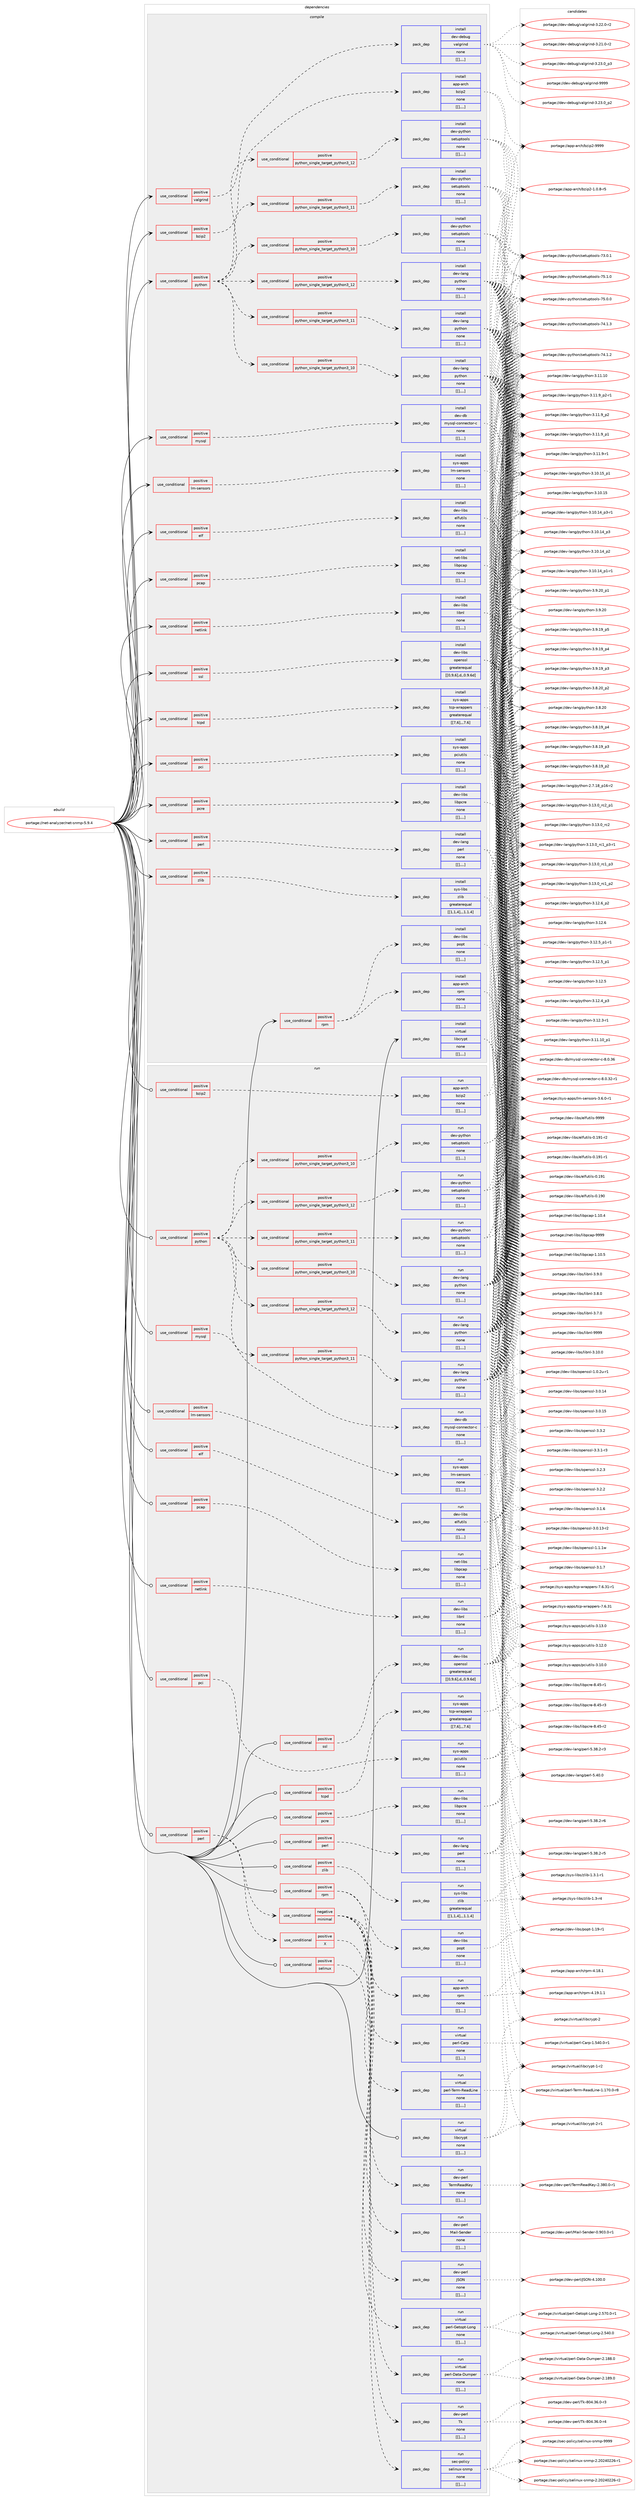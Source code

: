digraph prolog {

# *************
# Graph options
# *************

newrank=true;
concentrate=true;
compound=true;
graph [rankdir=LR,fontname=Helvetica,fontsize=10,ranksep=1.5];#, ranksep=2.5, nodesep=0.2];
edge  [arrowhead=vee];
node  [fontname=Helvetica,fontsize=10];

# **********
# The ebuild
# **********

subgraph cluster_leftcol {
color=gray;
label=<<i>ebuild</i>>;
id [label="portage://net-analyzer/net-snmp-5.9.4", color=red, width=4, href="../net-analyzer/net-snmp-5.9.4.svg"];
}

# ****************
# The dependencies
# ****************

subgraph cluster_midcol {
color=gray;
label=<<i>dependencies</i>>;
subgraph cluster_compile {
fillcolor="#eeeeee";
style=filled;
label=<<i>compile</i>>;
subgraph cond91561 {
dependency350735 [label=<<TABLE BORDER="0" CELLBORDER="1" CELLSPACING="0" CELLPADDING="4"><TR><TD ROWSPAN="3" CELLPADDING="10">use_conditional</TD></TR><TR><TD>positive</TD></TR><TR><TD>bzip2</TD></TR></TABLE>>, shape=none, color=red];
subgraph pack256565 {
dependency350736 [label=<<TABLE BORDER="0" CELLBORDER="1" CELLSPACING="0" CELLPADDING="4" WIDTH="220"><TR><TD ROWSPAN="6" CELLPADDING="30">pack_dep</TD></TR><TR><TD WIDTH="110">install</TD></TR><TR><TD>app-arch</TD></TR><TR><TD>bzip2</TD></TR><TR><TD>none</TD></TR><TR><TD>[[],,,,]</TD></TR></TABLE>>, shape=none, color=blue];
}
dependency350735:e -> dependency350736:w [weight=20,style="dashed",arrowhead="vee"];
}
id:e -> dependency350735:w [weight=20,style="solid",arrowhead="vee"];
subgraph cond91562 {
dependency350737 [label=<<TABLE BORDER="0" CELLBORDER="1" CELLSPACING="0" CELLPADDING="4"><TR><TD ROWSPAN="3" CELLPADDING="10">use_conditional</TD></TR><TR><TD>positive</TD></TR><TR><TD>elf</TD></TR></TABLE>>, shape=none, color=red];
subgraph pack256566 {
dependency350738 [label=<<TABLE BORDER="0" CELLBORDER="1" CELLSPACING="0" CELLPADDING="4" WIDTH="220"><TR><TD ROWSPAN="6" CELLPADDING="30">pack_dep</TD></TR><TR><TD WIDTH="110">install</TD></TR><TR><TD>dev-libs</TD></TR><TR><TD>elfutils</TD></TR><TR><TD>none</TD></TR><TR><TD>[[],,,,]</TD></TR></TABLE>>, shape=none, color=blue];
}
dependency350737:e -> dependency350738:w [weight=20,style="dashed",arrowhead="vee"];
}
id:e -> dependency350737:w [weight=20,style="solid",arrowhead="vee"];
subgraph cond91563 {
dependency350739 [label=<<TABLE BORDER="0" CELLBORDER="1" CELLSPACING="0" CELLPADDING="4"><TR><TD ROWSPAN="3" CELLPADDING="10">use_conditional</TD></TR><TR><TD>positive</TD></TR><TR><TD>lm-sensors</TD></TR></TABLE>>, shape=none, color=red];
subgraph pack256567 {
dependency350740 [label=<<TABLE BORDER="0" CELLBORDER="1" CELLSPACING="0" CELLPADDING="4" WIDTH="220"><TR><TD ROWSPAN="6" CELLPADDING="30">pack_dep</TD></TR><TR><TD WIDTH="110">install</TD></TR><TR><TD>sys-apps</TD></TR><TR><TD>lm-sensors</TD></TR><TR><TD>none</TD></TR><TR><TD>[[],,,,]</TD></TR></TABLE>>, shape=none, color=blue];
}
dependency350739:e -> dependency350740:w [weight=20,style="dashed",arrowhead="vee"];
}
id:e -> dependency350739:w [weight=20,style="solid",arrowhead="vee"];
subgraph cond91564 {
dependency350741 [label=<<TABLE BORDER="0" CELLBORDER="1" CELLSPACING="0" CELLPADDING="4"><TR><TD ROWSPAN="3" CELLPADDING="10">use_conditional</TD></TR><TR><TD>positive</TD></TR><TR><TD>mysql</TD></TR></TABLE>>, shape=none, color=red];
subgraph pack256568 {
dependency350742 [label=<<TABLE BORDER="0" CELLBORDER="1" CELLSPACING="0" CELLPADDING="4" WIDTH="220"><TR><TD ROWSPAN="6" CELLPADDING="30">pack_dep</TD></TR><TR><TD WIDTH="110">install</TD></TR><TR><TD>dev-db</TD></TR><TR><TD>mysql-connector-c</TD></TR><TR><TD>none</TD></TR><TR><TD>[[],,,,]</TD></TR></TABLE>>, shape=none, color=blue];
}
dependency350741:e -> dependency350742:w [weight=20,style="dashed",arrowhead="vee"];
}
id:e -> dependency350741:w [weight=20,style="solid",arrowhead="vee"];
subgraph cond91565 {
dependency350743 [label=<<TABLE BORDER="0" CELLBORDER="1" CELLSPACING="0" CELLPADDING="4"><TR><TD ROWSPAN="3" CELLPADDING="10">use_conditional</TD></TR><TR><TD>positive</TD></TR><TR><TD>netlink</TD></TR></TABLE>>, shape=none, color=red];
subgraph pack256569 {
dependency350744 [label=<<TABLE BORDER="0" CELLBORDER="1" CELLSPACING="0" CELLPADDING="4" WIDTH="220"><TR><TD ROWSPAN="6" CELLPADDING="30">pack_dep</TD></TR><TR><TD WIDTH="110">install</TD></TR><TR><TD>dev-libs</TD></TR><TR><TD>libnl</TD></TR><TR><TD>none</TD></TR><TR><TD>[[],,,,]</TD></TR></TABLE>>, shape=none, color=blue];
}
dependency350743:e -> dependency350744:w [weight=20,style="dashed",arrowhead="vee"];
}
id:e -> dependency350743:w [weight=20,style="solid",arrowhead="vee"];
subgraph cond91566 {
dependency350745 [label=<<TABLE BORDER="0" CELLBORDER="1" CELLSPACING="0" CELLPADDING="4"><TR><TD ROWSPAN="3" CELLPADDING="10">use_conditional</TD></TR><TR><TD>positive</TD></TR><TR><TD>pcap</TD></TR></TABLE>>, shape=none, color=red];
subgraph pack256570 {
dependency350746 [label=<<TABLE BORDER="0" CELLBORDER="1" CELLSPACING="0" CELLPADDING="4" WIDTH="220"><TR><TD ROWSPAN="6" CELLPADDING="30">pack_dep</TD></TR><TR><TD WIDTH="110">install</TD></TR><TR><TD>net-libs</TD></TR><TR><TD>libpcap</TD></TR><TR><TD>none</TD></TR><TR><TD>[[],,,,]</TD></TR></TABLE>>, shape=none, color=blue];
}
dependency350745:e -> dependency350746:w [weight=20,style="dashed",arrowhead="vee"];
}
id:e -> dependency350745:w [weight=20,style="solid",arrowhead="vee"];
subgraph cond91567 {
dependency350747 [label=<<TABLE BORDER="0" CELLBORDER="1" CELLSPACING="0" CELLPADDING="4"><TR><TD ROWSPAN="3" CELLPADDING="10">use_conditional</TD></TR><TR><TD>positive</TD></TR><TR><TD>pci</TD></TR></TABLE>>, shape=none, color=red];
subgraph pack256571 {
dependency350748 [label=<<TABLE BORDER="0" CELLBORDER="1" CELLSPACING="0" CELLPADDING="4" WIDTH="220"><TR><TD ROWSPAN="6" CELLPADDING="30">pack_dep</TD></TR><TR><TD WIDTH="110">install</TD></TR><TR><TD>sys-apps</TD></TR><TR><TD>pciutils</TD></TR><TR><TD>none</TD></TR><TR><TD>[[],,,,]</TD></TR></TABLE>>, shape=none, color=blue];
}
dependency350747:e -> dependency350748:w [weight=20,style="dashed",arrowhead="vee"];
}
id:e -> dependency350747:w [weight=20,style="solid",arrowhead="vee"];
subgraph cond91568 {
dependency350749 [label=<<TABLE BORDER="0" CELLBORDER="1" CELLSPACING="0" CELLPADDING="4"><TR><TD ROWSPAN="3" CELLPADDING="10">use_conditional</TD></TR><TR><TD>positive</TD></TR><TR><TD>pcre</TD></TR></TABLE>>, shape=none, color=red];
subgraph pack256572 {
dependency350750 [label=<<TABLE BORDER="0" CELLBORDER="1" CELLSPACING="0" CELLPADDING="4" WIDTH="220"><TR><TD ROWSPAN="6" CELLPADDING="30">pack_dep</TD></TR><TR><TD WIDTH="110">install</TD></TR><TR><TD>dev-libs</TD></TR><TR><TD>libpcre</TD></TR><TR><TD>none</TD></TR><TR><TD>[[],,,,]</TD></TR></TABLE>>, shape=none, color=blue];
}
dependency350749:e -> dependency350750:w [weight=20,style="dashed",arrowhead="vee"];
}
id:e -> dependency350749:w [weight=20,style="solid",arrowhead="vee"];
subgraph cond91569 {
dependency350751 [label=<<TABLE BORDER="0" CELLBORDER="1" CELLSPACING="0" CELLPADDING="4"><TR><TD ROWSPAN="3" CELLPADDING="10">use_conditional</TD></TR><TR><TD>positive</TD></TR><TR><TD>perl</TD></TR></TABLE>>, shape=none, color=red];
subgraph pack256573 {
dependency350752 [label=<<TABLE BORDER="0" CELLBORDER="1" CELLSPACING="0" CELLPADDING="4" WIDTH="220"><TR><TD ROWSPAN="6" CELLPADDING="30">pack_dep</TD></TR><TR><TD WIDTH="110">install</TD></TR><TR><TD>dev-lang</TD></TR><TR><TD>perl</TD></TR><TR><TD>none</TD></TR><TR><TD>[[],,,,]</TD></TR></TABLE>>, shape=none, color=blue];
}
dependency350751:e -> dependency350752:w [weight=20,style="dashed",arrowhead="vee"];
}
id:e -> dependency350751:w [weight=20,style="solid",arrowhead="vee"];
subgraph cond91570 {
dependency350753 [label=<<TABLE BORDER="0" CELLBORDER="1" CELLSPACING="0" CELLPADDING="4"><TR><TD ROWSPAN="3" CELLPADDING="10">use_conditional</TD></TR><TR><TD>positive</TD></TR><TR><TD>python</TD></TR></TABLE>>, shape=none, color=red];
subgraph cond91571 {
dependency350754 [label=<<TABLE BORDER="0" CELLBORDER="1" CELLSPACING="0" CELLPADDING="4"><TR><TD ROWSPAN="3" CELLPADDING="10">use_conditional</TD></TR><TR><TD>positive</TD></TR><TR><TD>python_single_target_python3_10</TD></TR></TABLE>>, shape=none, color=red];
subgraph pack256574 {
dependency350755 [label=<<TABLE BORDER="0" CELLBORDER="1" CELLSPACING="0" CELLPADDING="4" WIDTH="220"><TR><TD ROWSPAN="6" CELLPADDING="30">pack_dep</TD></TR><TR><TD WIDTH="110">install</TD></TR><TR><TD>dev-python</TD></TR><TR><TD>setuptools</TD></TR><TR><TD>none</TD></TR><TR><TD>[[],,,,]</TD></TR></TABLE>>, shape=none, color=blue];
}
dependency350754:e -> dependency350755:w [weight=20,style="dashed",arrowhead="vee"];
}
dependency350753:e -> dependency350754:w [weight=20,style="dashed",arrowhead="vee"];
subgraph cond91572 {
dependency350756 [label=<<TABLE BORDER="0" CELLBORDER="1" CELLSPACING="0" CELLPADDING="4"><TR><TD ROWSPAN="3" CELLPADDING="10">use_conditional</TD></TR><TR><TD>positive</TD></TR><TR><TD>python_single_target_python3_11</TD></TR></TABLE>>, shape=none, color=red];
subgraph pack256575 {
dependency350757 [label=<<TABLE BORDER="0" CELLBORDER="1" CELLSPACING="0" CELLPADDING="4" WIDTH="220"><TR><TD ROWSPAN="6" CELLPADDING="30">pack_dep</TD></TR><TR><TD WIDTH="110">install</TD></TR><TR><TD>dev-python</TD></TR><TR><TD>setuptools</TD></TR><TR><TD>none</TD></TR><TR><TD>[[],,,,]</TD></TR></TABLE>>, shape=none, color=blue];
}
dependency350756:e -> dependency350757:w [weight=20,style="dashed",arrowhead="vee"];
}
dependency350753:e -> dependency350756:w [weight=20,style="dashed",arrowhead="vee"];
subgraph cond91573 {
dependency350758 [label=<<TABLE BORDER="0" CELLBORDER="1" CELLSPACING="0" CELLPADDING="4"><TR><TD ROWSPAN="3" CELLPADDING="10">use_conditional</TD></TR><TR><TD>positive</TD></TR><TR><TD>python_single_target_python3_12</TD></TR></TABLE>>, shape=none, color=red];
subgraph pack256576 {
dependency350759 [label=<<TABLE BORDER="0" CELLBORDER="1" CELLSPACING="0" CELLPADDING="4" WIDTH="220"><TR><TD ROWSPAN="6" CELLPADDING="30">pack_dep</TD></TR><TR><TD WIDTH="110">install</TD></TR><TR><TD>dev-python</TD></TR><TR><TD>setuptools</TD></TR><TR><TD>none</TD></TR><TR><TD>[[],,,,]</TD></TR></TABLE>>, shape=none, color=blue];
}
dependency350758:e -> dependency350759:w [weight=20,style="dashed",arrowhead="vee"];
}
dependency350753:e -> dependency350758:w [weight=20,style="dashed",arrowhead="vee"];
subgraph cond91574 {
dependency350760 [label=<<TABLE BORDER="0" CELLBORDER="1" CELLSPACING="0" CELLPADDING="4"><TR><TD ROWSPAN="3" CELLPADDING="10">use_conditional</TD></TR><TR><TD>positive</TD></TR><TR><TD>python_single_target_python3_10</TD></TR></TABLE>>, shape=none, color=red];
subgraph pack256577 {
dependency350761 [label=<<TABLE BORDER="0" CELLBORDER="1" CELLSPACING="0" CELLPADDING="4" WIDTH="220"><TR><TD ROWSPAN="6" CELLPADDING="30">pack_dep</TD></TR><TR><TD WIDTH="110">install</TD></TR><TR><TD>dev-lang</TD></TR><TR><TD>python</TD></TR><TR><TD>none</TD></TR><TR><TD>[[],,,,]</TD></TR></TABLE>>, shape=none, color=blue];
}
dependency350760:e -> dependency350761:w [weight=20,style="dashed",arrowhead="vee"];
}
dependency350753:e -> dependency350760:w [weight=20,style="dashed",arrowhead="vee"];
subgraph cond91575 {
dependency350762 [label=<<TABLE BORDER="0" CELLBORDER="1" CELLSPACING="0" CELLPADDING="4"><TR><TD ROWSPAN="3" CELLPADDING="10">use_conditional</TD></TR><TR><TD>positive</TD></TR><TR><TD>python_single_target_python3_11</TD></TR></TABLE>>, shape=none, color=red];
subgraph pack256578 {
dependency350763 [label=<<TABLE BORDER="0" CELLBORDER="1" CELLSPACING="0" CELLPADDING="4" WIDTH="220"><TR><TD ROWSPAN="6" CELLPADDING="30">pack_dep</TD></TR><TR><TD WIDTH="110">install</TD></TR><TR><TD>dev-lang</TD></TR><TR><TD>python</TD></TR><TR><TD>none</TD></TR><TR><TD>[[],,,,]</TD></TR></TABLE>>, shape=none, color=blue];
}
dependency350762:e -> dependency350763:w [weight=20,style="dashed",arrowhead="vee"];
}
dependency350753:e -> dependency350762:w [weight=20,style="dashed",arrowhead="vee"];
subgraph cond91576 {
dependency350764 [label=<<TABLE BORDER="0" CELLBORDER="1" CELLSPACING="0" CELLPADDING="4"><TR><TD ROWSPAN="3" CELLPADDING="10">use_conditional</TD></TR><TR><TD>positive</TD></TR><TR><TD>python_single_target_python3_12</TD></TR></TABLE>>, shape=none, color=red];
subgraph pack256579 {
dependency350765 [label=<<TABLE BORDER="0" CELLBORDER="1" CELLSPACING="0" CELLPADDING="4" WIDTH="220"><TR><TD ROWSPAN="6" CELLPADDING="30">pack_dep</TD></TR><TR><TD WIDTH="110">install</TD></TR><TR><TD>dev-lang</TD></TR><TR><TD>python</TD></TR><TR><TD>none</TD></TR><TR><TD>[[],,,,]</TD></TR></TABLE>>, shape=none, color=blue];
}
dependency350764:e -> dependency350765:w [weight=20,style="dashed",arrowhead="vee"];
}
dependency350753:e -> dependency350764:w [weight=20,style="dashed",arrowhead="vee"];
}
id:e -> dependency350753:w [weight=20,style="solid",arrowhead="vee"];
subgraph cond91577 {
dependency350766 [label=<<TABLE BORDER="0" CELLBORDER="1" CELLSPACING="0" CELLPADDING="4"><TR><TD ROWSPAN="3" CELLPADDING="10">use_conditional</TD></TR><TR><TD>positive</TD></TR><TR><TD>rpm</TD></TR></TABLE>>, shape=none, color=red];
subgraph pack256580 {
dependency350767 [label=<<TABLE BORDER="0" CELLBORDER="1" CELLSPACING="0" CELLPADDING="4" WIDTH="220"><TR><TD ROWSPAN="6" CELLPADDING="30">pack_dep</TD></TR><TR><TD WIDTH="110">install</TD></TR><TR><TD>app-arch</TD></TR><TR><TD>rpm</TD></TR><TR><TD>none</TD></TR><TR><TD>[[],,,,]</TD></TR></TABLE>>, shape=none, color=blue];
}
dependency350766:e -> dependency350767:w [weight=20,style="dashed",arrowhead="vee"];
subgraph pack256581 {
dependency350768 [label=<<TABLE BORDER="0" CELLBORDER="1" CELLSPACING="0" CELLPADDING="4" WIDTH="220"><TR><TD ROWSPAN="6" CELLPADDING="30">pack_dep</TD></TR><TR><TD WIDTH="110">install</TD></TR><TR><TD>dev-libs</TD></TR><TR><TD>popt</TD></TR><TR><TD>none</TD></TR><TR><TD>[[],,,,]</TD></TR></TABLE>>, shape=none, color=blue];
}
dependency350766:e -> dependency350768:w [weight=20,style="dashed",arrowhead="vee"];
}
id:e -> dependency350766:w [weight=20,style="solid",arrowhead="vee"];
subgraph cond91578 {
dependency350769 [label=<<TABLE BORDER="0" CELLBORDER="1" CELLSPACING="0" CELLPADDING="4"><TR><TD ROWSPAN="3" CELLPADDING="10">use_conditional</TD></TR><TR><TD>positive</TD></TR><TR><TD>ssl</TD></TR></TABLE>>, shape=none, color=red];
subgraph pack256582 {
dependency350770 [label=<<TABLE BORDER="0" CELLBORDER="1" CELLSPACING="0" CELLPADDING="4" WIDTH="220"><TR><TD ROWSPAN="6" CELLPADDING="30">pack_dep</TD></TR><TR><TD WIDTH="110">install</TD></TR><TR><TD>dev-libs</TD></TR><TR><TD>openssl</TD></TR><TR><TD>greaterequal</TD></TR><TR><TD>[[0,9,6],d,,0.9.6d]</TD></TR></TABLE>>, shape=none, color=blue];
}
dependency350769:e -> dependency350770:w [weight=20,style="dashed",arrowhead="vee"];
}
id:e -> dependency350769:w [weight=20,style="solid",arrowhead="vee"];
subgraph cond91579 {
dependency350771 [label=<<TABLE BORDER="0" CELLBORDER="1" CELLSPACING="0" CELLPADDING="4"><TR><TD ROWSPAN="3" CELLPADDING="10">use_conditional</TD></TR><TR><TD>positive</TD></TR><TR><TD>tcpd</TD></TR></TABLE>>, shape=none, color=red];
subgraph pack256583 {
dependency350772 [label=<<TABLE BORDER="0" CELLBORDER="1" CELLSPACING="0" CELLPADDING="4" WIDTH="220"><TR><TD ROWSPAN="6" CELLPADDING="30">pack_dep</TD></TR><TR><TD WIDTH="110">install</TD></TR><TR><TD>sys-apps</TD></TR><TR><TD>tcp-wrappers</TD></TR><TR><TD>greaterequal</TD></TR><TR><TD>[[7,6],,,7.6]</TD></TR></TABLE>>, shape=none, color=blue];
}
dependency350771:e -> dependency350772:w [weight=20,style="dashed",arrowhead="vee"];
}
id:e -> dependency350771:w [weight=20,style="solid",arrowhead="vee"];
subgraph cond91580 {
dependency350773 [label=<<TABLE BORDER="0" CELLBORDER="1" CELLSPACING="0" CELLPADDING="4"><TR><TD ROWSPAN="3" CELLPADDING="10">use_conditional</TD></TR><TR><TD>positive</TD></TR><TR><TD>valgrind</TD></TR></TABLE>>, shape=none, color=red];
subgraph pack256584 {
dependency350774 [label=<<TABLE BORDER="0" CELLBORDER="1" CELLSPACING="0" CELLPADDING="4" WIDTH="220"><TR><TD ROWSPAN="6" CELLPADDING="30">pack_dep</TD></TR><TR><TD WIDTH="110">install</TD></TR><TR><TD>dev-debug</TD></TR><TR><TD>valgrind</TD></TR><TR><TD>none</TD></TR><TR><TD>[[],,,,]</TD></TR></TABLE>>, shape=none, color=blue];
}
dependency350773:e -> dependency350774:w [weight=20,style="dashed",arrowhead="vee"];
}
id:e -> dependency350773:w [weight=20,style="solid",arrowhead="vee"];
subgraph cond91581 {
dependency350775 [label=<<TABLE BORDER="0" CELLBORDER="1" CELLSPACING="0" CELLPADDING="4"><TR><TD ROWSPAN="3" CELLPADDING="10">use_conditional</TD></TR><TR><TD>positive</TD></TR><TR><TD>zlib</TD></TR></TABLE>>, shape=none, color=red];
subgraph pack256585 {
dependency350776 [label=<<TABLE BORDER="0" CELLBORDER="1" CELLSPACING="0" CELLPADDING="4" WIDTH="220"><TR><TD ROWSPAN="6" CELLPADDING="30">pack_dep</TD></TR><TR><TD WIDTH="110">install</TD></TR><TR><TD>sys-libs</TD></TR><TR><TD>zlib</TD></TR><TR><TD>greaterequal</TD></TR><TR><TD>[[1,1,4],,,1.1.4]</TD></TR></TABLE>>, shape=none, color=blue];
}
dependency350775:e -> dependency350776:w [weight=20,style="dashed",arrowhead="vee"];
}
id:e -> dependency350775:w [weight=20,style="solid",arrowhead="vee"];
subgraph pack256586 {
dependency350777 [label=<<TABLE BORDER="0" CELLBORDER="1" CELLSPACING="0" CELLPADDING="4" WIDTH="220"><TR><TD ROWSPAN="6" CELLPADDING="30">pack_dep</TD></TR><TR><TD WIDTH="110">install</TD></TR><TR><TD>virtual</TD></TR><TR><TD>libcrypt</TD></TR><TR><TD>none</TD></TR><TR><TD>[[],,,,]</TD></TR></TABLE>>, shape=none, color=blue];
}
id:e -> dependency350777:w [weight=20,style="solid",arrowhead="vee"];
}
subgraph cluster_compileandrun {
fillcolor="#eeeeee";
style=filled;
label=<<i>compile and run</i>>;
}
subgraph cluster_run {
fillcolor="#eeeeee";
style=filled;
label=<<i>run</i>>;
subgraph cond91582 {
dependency350778 [label=<<TABLE BORDER="0" CELLBORDER="1" CELLSPACING="0" CELLPADDING="4"><TR><TD ROWSPAN="3" CELLPADDING="10">use_conditional</TD></TR><TR><TD>positive</TD></TR><TR><TD>bzip2</TD></TR></TABLE>>, shape=none, color=red];
subgraph pack256587 {
dependency350779 [label=<<TABLE BORDER="0" CELLBORDER="1" CELLSPACING="0" CELLPADDING="4" WIDTH="220"><TR><TD ROWSPAN="6" CELLPADDING="30">pack_dep</TD></TR><TR><TD WIDTH="110">run</TD></TR><TR><TD>app-arch</TD></TR><TR><TD>bzip2</TD></TR><TR><TD>none</TD></TR><TR><TD>[[],,,,]</TD></TR></TABLE>>, shape=none, color=blue];
}
dependency350778:e -> dependency350779:w [weight=20,style="dashed",arrowhead="vee"];
}
id:e -> dependency350778:w [weight=20,style="solid",arrowhead="odot"];
subgraph cond91583 {
dependency350780 [label=<<TABLE BORDER="0" CELLBORDER="1" CELLSPACING="0" CELLPADDING="4"><TR><TD ROWSPAN="3" CELLPADDING="10">use_conditional</TD></TR><TR><TD>positive</TD></TR><TR><TD>elf</TD></TR></TABLE>>, shape=none, color=red];
subgraph pack256588 {
dependency350781 [label=<<TABLE BORDER="0" CELLBORDER="1" CELLSPACING="0" CELLPADDING="4" WIDTH="220"><TR><TD ROWSPAN="6" CELLPADDING="30">pack_dep</TD></TR><TR><TD WIDTH="110">run</TD></TR><TR><TD>dev-libs</TD></TR><TR><TD>elfutils</TD></TR><TR><TD>none</TD></TR><TR><TD>[[],,,,]</TD></TR></TABLE>>, shape=none, color=blue];
}
dependency350780:e -> dependency350781:w [weight=20,style="dashed",arrowhead="vee"];
}
id:e -> dependency350780:w [weight=20,style="solid",arrowhead="odot"];
subgraph cond91584 {
dependency350782 [label=<<TABLE BORDER="0" CELLBORDER="1" CELLSPACING="0" CELLPADDING="4"><TR><TD ROWSPAN="3" CELLPADDING="10">use_conditional</TD></TR><TR><TD>positive</TD></TR><TR><TD>lm-sensors</TD></TR></TABLE>>, shape=none, color=red];
subgraph pack256589 {
dependency350783 [label=<<TABLE BORDER="0" CELLBORDER="1" CELLSPACING="0" CELLPADDING="4" WIDTH="220"><TR><TD ROWSPAN="6" CELLPADDING="30">pack_dep</TD></TR><TR><TD WIDTH="110">run</TD></TR><TR><TD>sys-apps</TD></TR><TR><TD>lm-sensors</TD></TR><TR><TD>none</TD></TR><TR><TD>[[],,,,]</TD></TR></TABLE>>, shape=none, color=blue];
}
dependency350782:e -> dependency350783:w [weight=20,style="dashed",arrowhead="vee"];
}
id:e -> dependency350782:w [weight=20,style="solid",arrowhead="odot"];
subgraph cond91585 {
dependency350784 [label=<<TABLE BORDER="0" CELLBORDER="1" CELLSPACING="0" CELLPADDING="4"><TR><TD ROWSPAN="3" CELLPADDING="10">use_conditional</TD></TR><TR><TD>positive</TD></TR><TR><TD>mysql</TD></TR></TABLE>>, shape=none, color=red];
subgraph pack256590 {
dependency350785 [label=<<TABLE BORDER="0" CELLBORDER="1" CELLSPACING="0" CELLPADDING="4" WIDTH="220"><TR><TD ROWSPAN="6" CELLPADDING="30">pack_dep</TD></TR><TR><TD WIDTH="110">run</TD></TR><TR><TD>dev-db</TD></TR><TR><TD>mysql-connector-c</TD></TR><TR><TD>none</TD></TR><TR><TD>[[],,,,]</TD></TR></TABLE>>, shape=none, color=blue];
}
dependency350784:e -> dependency350785:w [weight=20,style="dashed",arrowhead="vee"];
}
id:e -> dependency350784:w [weight=20,style="solid",arrowhead="odot"];
subgraph cond91586 {
dependency350786 [label=<<TABLE BORDER="0" CELLBORDER="1" CELLSPACING="0" CELLPADDING="4"><TR><TD ROWSPAN="3" CELLPADDING="10">use_conditional</TD></TR><TR><TD>positive</TD></TR><TR><TD>netlink</TD></TR></TABLE>>, shape=none, color=red];
subgraph pack256591 {
dependency350787 [label=<<TABLE BORDER="0" CELLBORDER="1" CELLSPACING="0" CELLPADDING="4" WIDTH="220"><TR><TD ROWSPAN="6" CELLPADDING="30">pack_dep</TD></TR><TR><TD WIDTH="110">run</TD></TR><TR><TD>dev-libs</TD></TR><TR><TD>libnl</TD></TR><TR><TD>none</TD></TR><TR><TD>[[],,,,]</TD></TR></TABLE>>, shape=none, color=blue];
}
dependency350786:e -> dependency350787:w [weight=20,style="dashed",arrowhead="vee"];
}
id:e -> dependency350786:w [weight=20,style="solid",arrowhead="odot"];
subgraph cond91587 {
dependency350788 [label=<<TABLE BORDER="0" CELLBORDER="1" CELLSPACING="0" CELLPADDING="4"><TR><TD ROWSPAN="3" CELLPADDING="10">use_conditional</TD></TR><TR><TD>positive</TD></TR><TR><TD>pcap</TD></TR></TABLE>>, shape=none, color=red];
subgraph pack256592 {
dependency350789 [label=<<TABLE BORDER="0" CELLBORDER="1" CELLSPACING="0" CELLPADDING="4" WIDTH="220"><TR><TD ROWSPAN="6" CELLPADDING="30">pack_dep</TD></TR><TR><TD WIDTH="110">run</TD></TR><TR><TD>net-libs</TD></TR><TR><TD>libpcap</TD></TR><TR><TD>none</TD></TR><TR><TD>[[],,,,]</TD></TR></TABLE>>, shape=none, color=blue];
}
dependency350788:e -> dependency350789:w [weight=20,style="dashed",arrowhead="vee"];
}
id:e -> dependency350788:w [weight=20,style="solid",arrowhead="odot"];
subgraph cond91588 {
dependency350790 [label=<<TABLE BORDER="0" CELLBORDER="1" CELLSPACING="0" CELLPADDING="4"><TR><TD ROWSPAN="3" CELLPADDING="10">use_conditional</TD></TR><TR><TD>positive</TD></TR><TR><TD>pci</TD></TR></TABLE>>, shape=none, color=red];
subgraph pack256593 {
dependency350791 [label=<<TABLE BORDER="0" CELLBORDER="1" CELLSPACING="0" CELLPADDING="4" WIDTH="220"><TR><TD ROWSPAN="6" CELLPADDING="30">pack_dep</TD></TR><TR><TD WIDTH="110">run</TD></TR><TR><TD>sys-apps</TD></TR><TR><TD>pciutils</TD></TR><TR><TD>none</TD></TR><TR><TD>[[],,,,]</TD></TR></TABLE>>, shape=none, color=blue];
}
dependency350790:e -> dependency350791:w [weight=20,style="dashed",arrowhead="vee"];
}
id:e -> dependency350790:w [weight=20,style="solid",arrowhead="odot"];
subgraph cond91589 {
dependency350792 [label=<<TABLE BORDER="0" CELLBORDER="1" CELLSPACING="0" CELLPADDING="4"><TR><TD ROWSPAN="3" CELLPADDING="10">use_conditional</TD></TR><TR><TD>positive</TD></TR><TR><TD>pcre</TD></TR></TABLE>>, shape=none, color=red];
subgraph pack256594 {
dependency350793 [label=<<TABLE BORDER="0" CELLBORDER="1" CELLSPACING="0" CELLPADDING="4" WIDTH="220"><TR><TD ROWSPAN="6" CELLPADDING="30">pack_dep</TD></TR><TR><TD WIDTH="110">run</TD></TR><TR><TD>dev-libs</TD></TR><TR><TD>libpcre</TD></TR><TR><TD>none</TD></TR><TR><TD>[[],,,,]</TD></TR></TABLE>>, shape=none, color=blue];
}
dependency350792:e -> dependency350793:w [weight=20,style="dashed",arrowhead="vee"];
}
id:e -> dependency350792:w [weight=20,style="solid",arrowhead="odot"];
subgraph cond91590 {
dependency350794 [label=<<TABLE BORDER="0" CELLBORDER="1" CELLSPACING="0" CELLPADDING="4"><TR><TD ROWSPAN="3" CELLPADDING="10">use_conditional</TD></TR><TR><TD>positive</TD></TR><TR><TD>perl</TD></TR></TABLE>>, shape=none, color=red];
subgraph cond91591 {
dependency350795 [label=<<TABLE BORDER="0" CELLBORDER="1" CELLSPACING="0" CELLPADDING="4"><TR><TD ROWSPAN="3" CELLPADDING="10">use_conditional</TD></TR><TR><TD>positive</TD></TR><TR><TD>X</TD></TR></TABLE>>, shape=none, color=red];
subgraph pack256595 {
dependency350796 [label=<<TABLE BORDER="0" CELLBORDER="1" CELLSPACING="0" CELLPADDING="4" WIDTH="220"><TR><TD ROWSPAN="6" CELLPADDING="30">pack_dep</TD></TR><TR><TD WIDTH="110">run</TD></TR><TR><TD>dev-perl</TD></TR><TR><TD>Tk</TD></TR><TR><TD>none</TD></TR><TR><TD>[[],,,,]</TD></TR></TABLE>>, shape=none, color=blue];
}
dependency350795:e -> dependency350796:w [weight=20,style="dashed",arrowhead="vee"];
}
dependency350794:e -> dependency350795:w [weight=20,style="dashed",arrowhead="vee"];
subgraph cond91592 {
dependency350797 [label=<<TABLE BORDER="0" CELLBORDER="1" CELLSPACING="0" CELLPADDING="4"><TR><TD ROWSPAN="3" CELLPADDING="10">use_conditional</TD></TR><TR><TD>negative</TD></TR><TR><TD>minimal</TD></TR></TABLE>>, shape=none, color=red];
subgraph pack256596 {
dependency350798 [label=<<TABLE BORDER="0" CELLBORDER="1" CELLSPACING="0" CELLPADDING="4" WIDTH="220"><TR><TD ROWSPAN="6" CELLPADDING="30">pack_dep</TD></TR><TR><TD WIDTH="110">run</TD></TR><TR><TD>virtual</TD></TR><TR><TD>perl-Carp</TD></TR><TR><TD>none</TD></TR><TR><TD>[[],,,,]</TD></TR></TABLE>>, shape=none, color=blue];
}
dependency350797:e -> dependency350798:w [weight=20,style="dashed",arrowhead="vee"];
subgraph pack256597 {
dependency350799 [label=<<TABLE BORDER="0" CELLBORDER="1" CELLSPACING="0" CELLPADDING="4" WIDTH="220"><TR><TD ROWSPAN="6" CELLPADDING="30">pack_dep</TD></TR><TR><TD WIDTH="110">run</TD></TR><TR><TD>virtual</TD></TR><TR><TD>perl-Data-Dumper</TD></TR><TR><TD>none</TD></TR><TR><TD>[[],,,,]</TD></TR></TABLE>>, shape=none, color=blue];
}
dependency350797:e -> dependency350799:w [weight=20,style="dashed",arrowhead="vee"];
subgraph pack256598 {
dependency350800 [label=<<TABLE BORDER="0" CELLBORDER="1" CELLSPACING="0" CELLPADDING="4" WIDTH="220"><TR><TD ROWSPAN="6" CELLPADDING="30">pack_dep</TD></TR><TR><TD WIDTH="110">run</TD></TR><TR><TD>virtual</TD></TR><TR><TD>perl-Getopt-Long</TD></TR><TR><TD>none</TD></TR><TR><TD>[[],,,,]</TD></TR></TABLE>>, shape=none, color=blue];
}
dependency350797:e -> dependency350800:w [weight=20,style="dashed",arrowhead="vee"];
subgraph pack256599 {
dependency350801 [label=<<TABLE BORDER="0" CELLBORDER="1" CELLSPACING="0" CELLPADDING="4" WIDTH="220"><TR><TD ROWSPAN="6" CELLPADDING="30">pack_dep</TD></TR><TR><TD WIDTH="110">run</TD></TR><TR><TD>dev-perl</TD></TR><TR><TD>JSON</TD></TR><TR><TD>none</TD></TR><TR><TD>[[],,,,]</TD></TR></TABLE>>, shape=none, color=blue];
}
dependency350797:e -> dependency350801:w [weight=20,style="dashed",arrowhead="vee"];
subgraph pack256600 {
dependency350802 [label=<<TABLE BORDER="0" CELLBORDER="1" CELLSPACING="0" CELLPADDING="4" WIDTH="220"><TR><TD ROWSPAN="6" CELLPADDING="30">pack_dep</TD></TR><TR><TD WIDTH="110">run</TD></TR><TR><TD>dev-perl</TD></TR><TR><TD>Mail-Sender</TD></TR><TR><TD>none</TD></TR><TR><TD>[[],,,,]</TD></TR></TABLE>>, shape=none, color=blue];
}
dependency350797:e -> dependency350802:w [weight=20,style="dashed",arrowhead="vee"];
subgraph pack256601 {
dependency350803 [label=<<TABLE BORDER="0" CELLBORDER="1" CELLSPACING="0" CELLPADDING="4" WIDTH="220"><TR><TD ROWSPAN="6" CELLPADDING="30">pack_dep</TD></TR><TR><TD WIDTH="110">run</TD></TR><TR><TD>dev-perl</TD></TR><TR><TD>TermReadKey</TD></TR><TR><TD>none</TD></TR><TR><TD>[[],,,,]</TD></TR></TABLE>>, shape=none, color=blue];
}
dependency350797:e -> dependency350803:w [weight=20,style="dashed",arrowhead="vee"];
subgraph pack256602 {
dependency350804 [label=<<TABLE BORDER="0" CELLBORDER="1" CELLSPACING="0" CELLPADDING="4" WIDTH="220"><TR><TD ROWSPAN="6" CELLPADDING="30">pack_dep</TD></TR><TR><TD WIDTH="110">run</TD></TR><TR><TD>virtual</TD></TR><TR><TD>perl-Term-ReadLine</TD></TR><TR><TD>none</TD></TR><TR><TD>[[],,,,]</TD></TR></TABLE>>, shape=none, color=blue];
}
dependency350797:e -> dependency350804:w [weight=20,style="dashed",arrowhead="vee"];
}
dependency350794:e -> dependency350797:w [weight=20,style="dashed",arrowhead="vee"];
}
id:e -> dependency350794:w [weight=20,style="solid",arrowhead="odot"];
subgraph cond91593 {
dependency350805 [label=<<TABLE BORDER="0" CELLBORDER="1" CELLSPACING="0" CELLPADDING="4"><TR><TD ROWSPAN="3" CELLPADDING="10">use_conditional</TD></TR><TR><TD>positive</TD></TR><TR><TD>perl</TD></TR></TABLE>>, shape=none, color=red];
subgraph pack256603 {
dependency350806 [label=<<TABLE BORDER="0" CELLBORDER="1" CELLSPACING="0" CELLPADDING="4" WIDTH="220"><TR><TD ROWSPAN="6" CELLPADDING="30">pack_dep</TD></TR><TR><TD WIDTH="110">run</TD></TR><TR><TD>dev-lang</TD></TR><TR><TD>perl</TD></TR><TR><TD>none</TD></TR><TR><TD>[[],,,,]</TD></TR></TABLE>>, shape=none, color=blue];
}
dependency350805:e -> dependency350806:w [weight=20,style="dashed",arrowhead="vee"];
}
id:e -> dependency350805:w [weight=20,style="solid",arrowhead="odot"];
subgraph cond91594 {
dependency350807 [label=<<TABLE BORDER="0" CELLBORDER="1" CELLSPACING="0" CELLPADDING="4"><TR><TD ROWSPAN="3" CELLPADDING="10">use_conditional</TD></TR><TR><TD>positive</TD></TR><TR><TD>python</TD></TR></TABLE>>, shape=none, color=red];
subgraph cond91595 {
dependency350808 [label=<<TABLE BORDER="0" CELLBORDER="1" CELLSPACING="0" CELLPADDING="4"><TR><TD ROWSPAN="3" CELLPADDING="10">use_conditional</TD></TR><TR><TD>positive</TD></TR><TR><TD>python_single_target_python3_10</TD></TR></TABLE>>, shape=none, color=red];
subgraph pack256604 {
dependency350809 [label=<<TABLE BORDER="0" CELLBORDER="1" CELLSPACING="0" CELLPADDING="4" WIDTH="220"><TR><TD ROWSPAN="6" CELLPADDING="30">pack_dep</TD></TR><TR><TD WIDTH="110">run</TD></TR><TR><TD>dev-python</TD></TR><TR><TD>setuptools</TD></TR><TR><TD>none</TD></TR><TR><TD>[[],,,,]</TD></TR></TABLE>>, shape=none, color=blue];
}
dependency350808:e -> dependency350809:w [weight=20,style="dashed",arrowhead="vee"];
}
dependency350807:e -> dependency350808:w [weight=20,style="dashed",arrowhead="vee"];
subgraph cond91596 {
dependency350810 [label=<<TABLE BORDER="0" CELLBORDER="1" CELLSPACING="0" CELLPADDING="4"><TR><TD ROWSPAN="3" CELLPADDING="10">use_conditional</TD></TR><TR><TD>positive</TD></TR><TR><TD>python_single_target_python3_11</TD></TR></TABLE>>, shape=none, color=red];
subgraph pack256605 {
dependency350811 [label=<<TABLE BORDER="0" CELLBORDER="1" CELLSPACING="0" CELLPADDING="4" WIDTH="220"><TR><TD ROWSPAN="6" CELLPADDING="30">pack_dep</TD></TR><TR><TD WIDTH="110">run</TD></TR><TR><TD>dev-python</TD></TR><TR><TD>setuptools</TD></TR><TR><TD>none</TD></TR><TR><TD>[[],,,,]</TD></TR></TABLE>>, shape=none, color=blue];
}
dependency350810:e -> dependency350811:w [weight=20,style="dashed",arrowhead="vee"];
}
dependency350807:e -> dependency350810:w [weight=20,style="dashed",arrowhead="vee"];
subgraph cond91597 {
dependency350812 [label=<<TABLE BORDER="0" CELLBORDER="1" CELLSPACING="0" CELLPADDING="4"><TR><TD ROWSPAN="3" CELLPADDING="10">use_conditional</TD></TR><TR><TD>positive</TD></TR><TR><TD>python_single_target_python3_12</TD></TR></TABLE>>, shape=none, color=red];
subgraph pack256606 {
dependency350813 [label=<<TABLE BORDER="0" CELLBORDER="1" CELLSPACING="0" CELLPADDING="4" WIDTH="220"><TR><TD ROWSPAN="6" CELLPADDING="30">pack_dep</TD></TR><TR><TD WIDTH="110">run</TD></TR><TR><TD>dev-python</TD></TR><TR><TD>setuptools</TD></TR><TR><TD>none</TD></TR><TR><TD>[[],,,,]</TD></TR></TABLE>>, shape=none, color=blue];
}
dependency350812:e -> dependency350813:w [weight=20,style="dashed",arrowhead="vee"];
}
dependency350807:e -> dependency350812:w [weight=20,style="dashed",arrowhead="vee"];
subgraph cond91598 {
dependency350814 [label=<<TABLE BORDER="0" CELLBORDER="1" CELLSPACING="0" CELLPADDING="4"><TR><TD ROWSPAN="3" CELLPADDING="10">use_conditional</TD></TR><TR><TD>positive</TD></TR><TR><TD>python_single_target_python3_10</TD></TR></TABLE>>, shape=none, color=red];
subgraph pack256607 {
dependency350815 [label=<<TABLE BORDER="0" CELLBORDER="1" CELLSPACING="0" CELLPADDING="4" WIDTH="220"><TR><TD ROWSPAN="6" CELLPADDING="30">pack_dep</TD></TR><TR><TD WIDTH="110">run</TD></TR><TR><TD>dev-lang</TD></TR><TR><TD>python</TD></TR><TR><TD>none</TD></TR><TR><TD>[[],,,,]</TD></TR></TABLE>>, shape=none, color=blue];
}
dependency350814:e -> dependency350815:w [weight=20,style="dashed",arrowhead="vee"];
}
dependency350807:e -> dependency350814:w [weight=20,style="dashed",arrowhead="vee"];
subgraph cond91599 {
dependency350816 [label=<<TABLE BORDER="0" CELLBORDER="1" CELLSPACING="0" CELLPADDING="4"><TR><TD ROWSPAN="3" CELLPADDING="10">use_conditional</TD></TR><TR><TD>positive</TD></TR><TR><TD>python_single_target_python3_11</TD></TR></TABLE>>, shape=none, color=red];
subgraph pack256608 {
dependency350817 [label=<<TABLE BORDER="0" CELLBORDER="1" CELLSPACING="0" CELLPADDING="4" WIDTH="220"><TR><TD ROWSPAN="6" CELLPADDING="30">pack_dep</TD></TR><TR><TD WIDTH="110">run</TD></TR><TR><TD>dev-lang</TD></TR><TR><TD>python</TD></TR><TR><TD>none</TD></TR><TR><TD>[[],,,,]</TD></TR></TABLE>>, shape=none, color=blue];
}
dependency350816:e -> dependency350817:w [weight=20,style="dashed",arrowhead="vee"];
}
dependency350807:e -> dependency350816:w [weight=20,style="dashed",arrowhead="vee"];
subgraph cond91600 {
dependency350818 [label=<<TABLE BORDER="0" CELLBORDER="1" CELLSPACING="0" CELLPADDING="4"><TR><TD ROWSPAN="3" CELLPADDING="10">use_conditional</TD></TR><TR><TD>positive</TD></TR><TR><TD>python_single_target_python3_12</TD></TR></TABLE>>, shape=none, color=red];
subgraph pack256609 {
dependency350819 [label=<<TABLE BORDER="0" CELLBORDER="1" CELLSPACING="0" CELLPADDING="4" WIDTH="220"><TR><TD ROWSPAN="6" CELLPADDING="30">pack_dep</TD></TR><TR><TD WIDTH="110">run</TD></TR><TR><TD>dev-lang</TD></TR><TR><TD>python</TD></TR><TR><TD>none</TD></TR><TR><TD>[[],,,,]</TD></TR></TABLE>>, shape=none, color=blue];
}
dependency350818:e -> dependency350819:w [weight=20,style="dashed",arrowhead="vee"];
}
dependency350807:e -> dependency350818:w [weight=20,style="dashed",arrowhead="vee"];
}
id:e -> dependency350807:w [weight=20,style="solid",arrowhead="odot"];
subgraph cond91601 {
dependency350820 [label=<<TABLE BORDER="0" CELLBORDER="1" CELLSPACING="0" CELLPADDING="4"><TR><TD ROWSPAN="3" CELLPADDING="10">use_conditional</TD></TR><TR><TD>positive</TD></TR><TR><TD>rpm</TD></TR></TABLE>>, shape=none, color=red];
subgraph pack256610 {
dependency350821 [label=<<TABLE BORDER="0" CELLBORDER="1" CELLSPACING="0" CELLPADDING="4" WIDTH="220"><TR><TD ROWSPAN="6" CELLPADDING="30">pack_dep</TD></TR><TR><TD WIDTH="110">run</TD></TR><TR><TD>app-arch</TD></TR><TR><TD>rpm</TD></TR><TR><TD>none</TD></TR><TR><TD>[[],,,,]</TD></TR></TABLE>>, shape=none, color=blue];
}
dependency350820:e -> dependency350821:w [weight=20,style="dashed",arrowhead="vee"];
subgraph pack256611 {
dependency350822 [label=<<TABLE BORDER="0" CELLBORDER="1" CELLSPACING="0" CELLPADDING="4" WIDTH="220"><TR><TD ROWSPAN="6" CELLPADDING="30">pack_dep</TD></TR><TR><TD WIDTH="110">run</TD></TR><TR><TD>dev-libs</TD></TR><TR><TD>popt</TD></TR><TR><TD>none</TD></TR><TR><TD>[[],,,,]</TD></TR></TABLE>>, shape=none, color=blue];
}
dependency350820:e -> dependency350822:w [weight=20,style="dashed",arrowhead="vee"];
}
id:e -> dependency350820:w [weight=20,style="solid",arrowhead="odot"];
subgraph cond91602 {
dependency350823 [label=<<TABLE BORDER="0" CELLBORDER="1" CELLSPACING="0" CELLPADDING="4"><TR><TD ROWSPAN="3" CELLPADDING="10">use_conditional</TD></TR><TR><TD>positive</TD></TR><TR><TD>selinux</TD></TR></TABLE>>, shape=none, color=red];
subgraph pack256612 {
dependency350824 [label=<<TABLE BORDER="0" CELLBORDER="1" CELLSPACING="0" CELLPADDING="4" WIDTH="220"><TR><TD ROWSPAN="6" CELLPADDING="30">pack_dep</TD></TR><TR><TD WIDTH="110">run</TD></TR><TR><TD>sec-policy</TD></TR><TR><TD>selinux-snmp</TD></TR><TR><TD>none</TD></TR><TR><TD>[[],,,,]</TD></TR></TABLE>>, shape=none, color=blue];
}
dependency350823:e -> dependency350824:w [weight=20,style="dashed",arrowhead="vee"];
}
id:e -> dependency350823:w [weight=20,style="solid",arrowhead="odot"];
subgraph cond91603 {
dependency350825 [label=<<TABLE BORDER="0" CELLBORDER="1" CELLSPACING="0" CELLPADDING="4"><TR><TD ROWSPAN="3" CELLPADDING="10">use_conditional</TD></TR><TR><TD>positive</TD></TR><TR><TD>ssl</TD></TR></TABLE>>, shape=none, color=red];
subgraph pack256613 {
dependency350826 [label=<<TABLE BORDER="0" CELLBORDER="1" CELLSPACING="0" CELLPADDING="4" WIDTH="220"><TR><TD ROWSPAN="6" CELLPADDING="30">pack_dep</TD></TR><TR><TD WIDTH="110">run</TD></TR><TR><TD>dev-libs</TD></TR><TR><TD>openssl</TD></TR><TR><TD>greaterequal</TD></TR><TR><TD>[[0,9,6],d,,0.9.6d]</TD></TR></TABLE>>, shape=none, color=blue];
}
dependency350825:e -> dependency350826:w [weight=20,style="dashed",arrowhead="vee"];
}
id:e -> dependency350825:w [weight=20,style="solid",arrowhead="odot"];
subgraph cond91604 {
dependency350827 [label=<<TABLE BORDER="0" CELLBORDER="1" CELLSPACING="0" CELLPADDING="4"><TR><TD ROWSPAN="3" CELLPADDING="10">use_conditional</TD></TR><TR><TD>positive</TD></TR><TR><TD>tcpd</TD></TR></TABLE>>, shape=none, color=red];
subgraph pack256614 {
dependency350828 [label=<<TABLE BORDER="0" CELLBORDER="1" CELLSPACING="0" CELLPADDING="4" WIDTH="220"><TR><TD ROWSPAN="6" CELLPADDING="30">pack_dep</TD></TR><TR><TD WIDTH="110">run</TD></TR><TR><TD>sys-apps</TD></TR><TR><TD>tcp-wrappers</TD></TR><TR><TD>greaterequal</TD></TR><TR><TD>[[7,6],,,7.6]</TD></TR></TABLE>>, shape=none, color=blue];
}
dependency350827:e -> dependency350828:w [weight=20,style="dashed",arrowhead="vee"];
}
id:e -> dependency350827:w [weight=20,style="solid",arrowhead="odot"];
subgraph cond91605 {
dependency350829 [label=<<TABLE BORDER="0" CELLBORDER="1" CELLSPACING="0" CELLPADDING="4"><TR><TD ROWSPAN="3" CELLPADDING="10">use_conditional</TD></TR><TR><TD>positive</TD></TR><TR><TD>zlib</TD></TR></TABLE>>, shape=none, color=red];
subgraph pack256615 {
dependency350830 [label=<<TABLE BORDER="0" CELLBORDER="1" CELLSPACING="0" CELLPADDING="4" WIDTH="220"><TR><TD ROWSPAN="6" CELLPADDING="30">pack_dep</TD></TR><TR><TD WIDTH="110">run</TD></TR><TR><TD>sys-libs</TD></TR><TR><TD>zlib</TD></TR><TR><TD>greaterequal</TD></TR><TR><TD>[[1,1,4],,,1.1.4]</TD></TR></TABLE>>, shape=none, color=blue];
}
dependency350829:e -> dependency350830:w [weight=20,style="dashed",arrowhead="vee"];
}
id:e -> dependency350829:w [weight=20,style="solid",arrowhead="odot"];
subgraph pack256616 {
dependency350831 [label=<<TABLE BORDER="0" CELLBORDER="1" CELLSPACING="0" CELLPADDING="4" WIDTH="220"><TR><TD ROWSPAN="6" CELLPADDING="30">pack_dep</TD></TR><TR><TD WIDTH="110">run</TD></TR><TR><TD>virtual</TD></TR><TR><TD>libcrypt</TD></TR><TR><TD>none</TD></TR><TR><TD>[[],,,,]</TD></TR></TABLE>>, shape=none, color=blue];
}
id:e -> dependency350831:w [weight=20,style="solid",arrowhead="odot"];
}
}

# **************
# The candidates
# **************

subgraph cluster_choices {
rank=same;
color=gray;
label=<<i>candidates</i>>;

subgraph choice256565 {
color=black;
nodesep=1;
choice971121124597114991044798122105112504557575757 [label="portage://app-arch/bzip2-9999", color=red, width=4,href="../app-arch/bzip2-9999.svg"];
choice971121124597114991044798122105112504549464846564511453 [label="portage://app-arch/bzip2-1.0.8-r5", color=red, width=4,href="../app-arch/bzip2-1.0.8-r5.svg"];
dependency350736:e -> choice971121124597114991044798122105112504557575757:w [style=dotted,weight="100"];
dependency350736:e -> choice971121124597114991044798122105112504549464846564511453:w [style=dotted,weight="100"];
}
subgraph choice256566 {
color=black;
nodesep=1;
choice1001011184510810598115471011081021171161051081154557575757 [label="portage://dev-libs/elfutils-9999", color=red, width=4,href="../dev-libs/elfutils-9999.svg"];
choice1001011184510810598115471011081021171161051081154548464957494511450 [label="portage://dev-libs/elfutils-0.191-r2", color=red, width=4,href="../dev-libs/elfutils-0.191-r2.svg"];
choice1001011184510810598115471011081021171161051081154548464957494511449 [label="portage://dev-libs/elfutils-0.191-r1", color=red, width=4,href="../dev-libs/elfutils-0.191-r1.svg"];
choice100101118451081059811547101108102117116105108115454846495749 [label="portage://dev-libs/elfutils-0.191", color=red, width=4,href="../dev-libs/elfutils-0.191.svg"];
choice100101118451081059811547101108102117116105108115454846495748 [label="portage://dev-libs/elfutils-0.190", color=red, width=4,href="../dev-libs/elfutils-0.190.svg"];
dependency350738:e -> choice1001011184510810598115471011081021171161051081154557575757:w [style=dotted,weight="100"];
dependency350738:e -> choice1001011184510810598115471011081021171161051081154548464957494511450:w [style=dotted,weight="100"];
dependency350738:e -> choice1001011184510810598115471011081021171161051081154548464957494511449:w [style=dotted,weight="100"];
dependency350738:e -> choice100101118451081059811547101108102117116105108115454846495749:w [style=dotted,weight="100"];
dependency350738:e -> choice100101118451081059811547101108102117116105108115454846495748:w [style=dotted,weight="100"];
}
subgraph choice256567 {
color=black;
nodesep=1;
choice115121115459711211211547108109451151011101151111141154551465446484511449 [label="portage://sys-apps/lm-sensors-3.6.0-r1", color=red, width=4,href="../sys-apps/lm-sensors-3.6.0-r1.svg"];
dependency350740:e -> choice115121115459711211211547108109451151011101151111141154551465446484511449:w [style=dotted,weight="100"];
}
subgraph choice256568 {
color=black;
nodesep=1;
choice100101118451009847109121115113108459911111011010199116111114459945564648465154 [label="portage://dev-db/mysql-connector-c-8.0.36", color=red, width=4,href="../dev-db/mysql-connector-c-8.0.36.svg"];
choice1001011184510098471091211151131084599111110110101991161111144599455646484651504511449 [label="portage://dev-db/mysql-connector-c-8.0.32-r1", color=red, width=4,href="../dev-db/mysql-connector-c-8.0.32-r1.svg"];
dependency350742:e -> choice100101118451009847109121115113108459911111011010199116111114459945564648465154:w [style=dotted,weight="100"];
dependency350742:e -> choice1001011184510098471091211151131084599111110110101991161111144599455646484651504511449:w [style=dotted,weight="100"];
}
subgraph choice256569 {
color=black;
nodesep=1;
choice100101118451081059811547108105981101084557575757 [label="portage://dev-libs/libnl-9999", color=red, width=4,href="../dev-libs/libnl-9999.svg"];
choice1001011184510810598115471081059811010845514649484648 [label="portage://dev-libs/libnl-3.10.0", color=red, width=4,href="../dev-libs/libnl-3.10.0.svg"];
choice10010111845108105981154710810598110108455146574648 [label="portage://dev-libs/libnl-3.9.0", color=red, width=4,href="../dev-libs/libnl-3.9.0.svg"];
choice10010111845108105981154710810598110108455146564648 [label="portage://dev-libs/libnl-3.8.0", color=red, width=4,href="../dev-libs/libnl-3.8.0.svg"];
choice10010111845108105981154710810598110108455146554648 [label="portage://dev-libs/libnl-3.7.0", color=red, width=4,href="../dev-libs/libnl-3.7.0.svg"];
dependency350744:e -> choice100101118451081059811547108105981101084557575757:w [style=dotted,weight="100"];
dependency350744:e -> choice1001011184510810598115471081059811010845514649484648:w [style=dotted,weight="100"];
dependency350744:e -> choice10010111845108105981154710810598110108455146574648:w [style=dotted,weight="100"];
dependency350744:e -> choice10010111845108105981154710810598110108455146564648:w [style=dotted,weight="100"];
dependency350744:e -> choice10010111845108105981154710810598110108455146554648:w [style=dotted,weight="100"];
}
subgraph choice256570 {
color=black;
nodesep=1;
choice1101011164510810598115471081059811299971124557575757 [label="portage://net-libs/libpcap-9999", color=red, width=4,href="../net-libs/libpcap-9999.svg"];
choice11010111645108105981154710810598112999711245494649484653 [label="portage://net-libs/libpcap-1.10.5", color=red, width=4,href="../net-libs/libpcap-1.10.5.svg"];
choice11010111645108105981154710810598112999711245494649484652 [label="portage://net-libs/libpcap-1.10.4", color=red, width=4,href="../net-libs/libpcap-1.10.4.svg"];
dependency350746:e -> choice1101011164510810598115471081059811299971124557575757:w [style=dotted,weight="100"];
dependency350746:e -> choice11010111645108105981154710810598112999711245494649484653:w [style=dotted,weight="100"];
dependency350746:e -> choice11010111645108105981154710810598112999711245494649484652:w [style=dotted,weight="100"];
}
subgraph choice256571 {
color=black;
nodesep=1;
choice1151211154597112112115471129910511711610510811545514649514648 [label="portage://sys-apps/pciutils-3.13.0", color=red, width=4,href="../sys-apps/pciutils-3.13.0.svg"];
choice1151211154597112112115471129910511711610510811545514649504648 [label="portage://sys-apps/pciutils-3.12.0", color=red, width=4,href="../sys-apps/pciutils-3.12.0.svg"];
choice1151211154597112112115471129910511711610510811545514649484648 [label="portage://sys-apps/pciutils-3.10.0", color=red, width=4,href="../sys-apps/pciutils-3.10.0.svg"];
dependency350748:e -> choice1151211154597112112115471129910511711610510811545514649514648:w [style=dotted,weight="100"];
dependency350748:e -> choice1151211154597112112115471129910511711610510811545514649504648:w [style=dotted,weight="100"];
dependency350748:e -> choice1151211154597112112115471129910511711610510811545514649484648:w [style=dotted,weight="100"];
}
subgraph choice256572 {
color=black;
nodesep=1;
choice100101118451081059811547108105981129911410145564652534511451 [label="portage://dev-libs/libpcre-8.45-r3", color=red, width=4,href="../dev-libs/libpcre-8.45-r3.svg"];
choice100101118451081059811547108105981129911410145564652534511450 [label="portage://dev-libs/libpcre-8.45-r2", color=red, width=4,href="../dev-libs/libpcre-8.45-r2.svg"];
choice100101118451081059811547108105981129911410145564652534511449 [label="portage://dev-libs/libpcre-8.45-r1", color=red, width=4,href="../dev-libs/libpcre-8.45-r1.svg"];
dependency350750:e -> choice100101118451081059811547108105981129911410145564652534511451:w [style=dotted,weight="100"];
dependency350750:e -> choice100101118451081059811547108105981129911410145564652534511450:w [style=dotted,weight="100"];
dependency350750:e -> choice100101118451081059811547108105981129911410145564652534511449:w [style=dotted,weight="100"];
}
subgraph choice256573 {
color=black;
nodesep=1;
choice10010111845108971101034711210111410845534652484648 [label="portage://dev-lang/perl-5.40.0", color=red, width=4,href="../dev-lang/perl-5.40.0.svg"];
choice100101118451089711010347112101114108455346515646504511454 [label="portage://dev-lang/perl-5.38.2-r6", color=red, width=4,href="../dev-lang/perl-5.38.2-r6.svg"];
choice100101118451089711010347112101114108455346515646504511453 [label="portage://dev-lang/perl-5.38.2-r5", color=red, width=4,href="../dev-lang/perl-5.38.2-r5.svg"];
choice100101118451089711010347112101114108455346515646504511451 [label="portage://dev-lang/perl-5.38.2-r3", color=red, width=4,href="../dev-lang/perl-5.38.2-r3.svg"];
dependency350752:e -> choice10010111845108971101034711210111410845534652484648:w [style=dotted,weight="100"];
dependency350752:e -> choice100101118451089711010347112101114108455346515646504511454:w [style=dotted,weight="100"];
dependency350752:e -> choice100101118451089711010347112101114108455346515646504511453:w [style=dotted,weight="100"];
dependency350752:e -> choice100101118451089711010347112101114108455346515646504511451:w [style=dotted,weight="100"];
}
subgraph choice256574 {
color=black;
nodesep=1;
choice100101118451121211161041111104711510111611711211611111110811545555346494648 [label="portage://dev-python/setuptools-75.1.0", color=red, width=4,href="../dev-python/setuptools-75.1.0.svg"];
choice100101118451121211161041111104711510111611711211611111110811545555346484648 [label="portage://dev-python/setuptools-75.0.0", color=red, width=4,href="../dev-python/setuptools-75.0.0.svg"];
choice100101118451121211161041111104711510111611711211611111110811545555246494651 [label="portage://dev-python/setuptools-74.1.3", color=red, width=4,href="../dev-python/setuptools-74.1.3.svg"];
choice100101118451121211161041111104711510111611711211611111110811545555246494650 [label="portage://dev-python/setuptools-74.1.2", color=red, width=4,href="../dev-python/setuptools-74.1.2.svg"];
choice100101118451121211161041111104711510111611711211611111110811545555146484649 [label="portage://dev-python/setuptools-73.0.1", color=red, width=4,href="../dev-python/setuptools-73.0.1.svg"];
dependency350755:e -> choice100101118451121211161041111104711510111611711211611111110811545555346494648:w [style=dotted,weight="100"];
dependency350755:e -> choice100101118451121211161041111104711510111611711211611111110811545555346484648:w [style=dotted,weight="100"];
dependency350755:e -> choice100101118451121211161041111104711510111611711211611111110811545555246494651:w [style=dotted,weight="100"];
dependency350755:e -> choice100101118451121211161041111104711510111611711211611111110811545555246494650:w [style=dotted,weight="100"];
dependency350755:e -> choice100101118451121211161041111104711510111611711211611111110811545555146484649:w [style=dotted,weight="100"];
}
subgraph choice256575 {
color=black;
nodesep=1;
choice100101118451121211161041111104711510111611711211611111110811545555346494648 [label="portage://dev-python/setuptools-75.1.0", color=red, width=4,href="../dev-python/setuptools-75.1.0.svg"];
choice100101118451121211161041111104711510111611711211611111110811545555346484648 [label="portage://dev-python/setuptools-75.0.0", color=red, width=4,href="../dev-python/setuptools-75.0.0.svg"];
choice100101118451121211161041111104711510111611711211611111110811545555246494651 [label="portage://dev-python/setuptools-74.1.3", color=red, width=4,href="../dev-python/setuptools-74.1.3.svg"];
choice100101118451121211161041111104711510111611711211611111110811545555246494650 [label="portage://dev-python/setuptools-74.1.2", color=red, width=4,href="../dev-python/setuptools-74.1.2.svg"];
choice100101118451121211161041111104711510111611711211611111110811545555146484649 [label="portage://dev-python/setuptools-73.0.1", color=red, width=4,href="../dev-python/setuptools-73.0.1.svg"];
dependency350757:e -> choice100101118451121211161041111104711510111611711211611111110811545555346494648:w [style=dotted,weight="100"];
dependency350757:e -> choice100101118451121211161041111104711510111611711211611111110811545555346484648:w [style=dotted,weight="100"];
dependency350757:e -> choice100101118451121211161041111104711510111611711211611111110811545555246494651:w [style=dotted,weight="100"];
dependency350757:e -> choice100101118451121211161041111104711510111611711211611111110811545555246494650:w [style=dotted,weight="100"];
dependency350757:e -> choice100101118451121211161041111104711510111611711211611111110811545555146484649:w [style=dotted,weight="100"];
}
subgraph choice256576 {
color=black;
nodesep=1;
choice100101118451121211161041111104711510111611711211611111110811545555346494648 [label="portage://dev-python/setuptools-75.1.0", color=red, width=4,href="../dev-python/setuptools-75.1.0.svg"];
choice100101118451121211161041111104711510111611711211611111110811545555346484648 [label="portage://dev-python/setuptools-75.0.0", color=red, width=4,href="../dev-python/setuptools-75.0.0.svg"];
choice100101118451121211161041111104711510111611711211611111110811545555246494651 [label="portage://dev-python/setuptools-74.1.3", color=red, width=4,href="../dev-python/setuptools-74.1.3.svg"];
choice100101118451121211161041111104711510111611711211611111110811545555246494650 [label="portage://dev-python/setuptools-74.1.2", color=red, width=4,href="../dev-python/setuptools-74.1.2.svg"];
choice100101118451121211161041111104711510111611711211611111110811545555146484649 [label="portage://dev-python/setuptools-73.0.1", color=red, width=4,href="../dev-python/setuptools-73.0.1.svg"];
dependency350759:e -> choice100101118451121211161041111104711510111611711211611111110811545555346494648:w [style=dotted,weight="100"];
dependency350759:e -> choice100101118451121211161041111104711510111611711211611111110811545555346484648:w [style=dotted,weight="100"];
dependency350759:e -> choice100101118451121211161041111104711510111611711211611111110811545555246494651:w [style=dotted,weight="100"];
dependency350759:e -> choice100101118451121211161041111104711510111611711211611111110811545555246494650:w [style=dotted,weight="100"];
dependency350759:e -> choice100101118451121211161041111104711510111611711211611111110811545555146484649:w [style=dotted,weight="100"];
}
subgraph choice256577 {
color=black;
nodesep=1;
choice100101118451089711010347112121116104111110455146495146489511499509511249 [label="portage://dev-lang/python-3.13.0_rc2_p1", color=red, width=4,href="../dev-lang/python-3.13.0_rc2_p1.svg"];
choice10010111845108971101034711212111610411111045514649514648951149950 [label="portage://dev-lang/python-3.13.0_rc2", color=red, width=4,href="../dev-lang/python-3.13.0_rc2.svg"];
choice1001011184510897110103471121211161041111104551464951464895114994995112514511449 [label="portage://dev-lang/python-3.13.0_rc1_p3-r1", color=red, width=4,href="../dev-lang/python-3.13.0_rc1_p3-r1.svg"];
choice100101118451089711010347112121116104111110455146495146489511499499511251 [label="portage://dev-lang/python-3.13.0_rc1_p3", color=red, width=4,href="../dev-lang/python-3.13.0_rc1_p3.svg"];
choice100101118451089711010347112121116104111110455146495146489511499499511250 [label="portage://dev-lang/python-3.13.0_rc1_p2", color=red, width=4,href="../dev-lang/python-3.13.0_rc1_p2.svg"];
choice100101118451089711010347112121116104111110455146495046549511250 [label="portage://dev-lang/python-3.12.6_p2", color=red, width=4,href="../dev-lang/python-3.12.6_p2.svg"];
choice10010111845108971101034711212111610411111045514649504654 [label="portage://dev-lang/python-3.12.6", color=red, width=4,href="../dev-lang/python-3.12.6.svg"];
choice1001011184510897110103471121211161041111104551464950465395112494511449 [label="portage://dev-lang/python-3.12.5_p1-r1", color=red, width=4,href="../dev-lang/python-3.12.5_p1-r1.svg"];
choice100101118451089711010347112121116104111110455146495046539511249 [label="portage://dev-lang/python-3.12.5_p1", color=red, width=4,href="../dev-lang/python-3.12.5_p1.svg"];
choice10010111845108971101034711212111610411111045514649504653 [label="portage://dev-lang/python-3.12.5", color=red, width=4,href="../dev-lang/python-3.12.5.svg"];
choice100101118451089711010347112121116104111110455146495046529511251 [label="portage://dev-lang/python-3.12.4_p3", color=red, width=4,href="../dev-lang/python-3.12.4_p3.svg"];
choice100101118451089711010347112121116104111110455146495046514511449 [label="portage://dev-lang/python-3.12.3-r1", color=red, width=4,href="../dev-lang/python-3.12.3-r1.svg"];
choice10010111845108971101034711212111610411111045514649494649489511249 [label="portage://dev-lang/python-3.11.10_p1", color=red, width=4,href="../dev-lang/python-3.11.10_p1.svg"];
choice1001011184510897110103471121211161041111104551464949464948 [label="portage://dev-lang/python-3.11.10", color=red, width=4,href="../dev-lang/python-3.11.10.svg"];
choice1001011184510897110103471121211161041111104551464949465795112504511449 [label="portage://dev-lang/python-3.11.9_p2-r1", color=red, width=4,href="../dev-lang/python-3.11.9_p2-r1.svg"];
choice100101118451089711010347112121116104111110455146494946579511250 [label="portage://dev-lang/python-3.11.9_p2", color=red, width=4,href="../dev-lang/python-3.11.9_p2.svg"];
choice100101118451089711010347112121116104111110455146494946579511249 [label="portage://dev-lang/python-3.11.9_p1", color=red, width=4,href="../dev-lang/python-3.11.9_p1.svg"];
choice100101118451089711010347112121116104111110455146494946574511449 [label="portage://dev-lang/python-3.11.9-r1", color=red, width=4,href="../dev-lang/python-3.11.9-r1.svg"];
choice10010111845108971101034711212111610411111045514649484649539511249 [label="portage://dev-lang/python-3.10.15_p1", color=red, width=4,href="../dev-lang/python-3.10.15_p1.svg"];
choice1001011184510897110103471121211161041111104551464948464953 [label="portage://dev-lang/python-3.10.15", color=red, width=4,href="../dev-lang/python-3.10.15.svg"];
choice100101118451089711010347112121116104111110455146494846495295112514511449 [label="portage://dev-lang/python-3.10.14_p3-r1", color=red, width=4,href="../dev-lang/python-3.10.14_p3-r1.svg"];
choice10010111845108971101034711212111610411111045514649484649529511251 [label="portage://dev-lang/python-3.10.14_p3", color=red, width=4,href="../dev-lang/python-3.10.14_p3.svg"];
choice10010111845108971101034711212111610411111045514649484649529511250 [label="portage://dev-lang/python-3.10.14_p2", color=red, width=4,href="../dev-lang/python-3.10.14_p2.svg"];
choice100101118451089711010347112121116104111110455146494846495295112494511449 [label="portage://dev-lang/python-3.10.14_p1-r1", color=red, width=4,href="../dev-lang/python-3.10.14_p1-r1.svg"];
choice100101118451089711010347112121116104111110455146574650489511249 [label="portage://dev-lang/python-3.9.20_p1", color=red, width=4,href="../dev-lang/python-3.9.20_p1.svg"];
choice10010111845108971101034711212111610411111045514657465048 [label="portage://dev-lang/python-3.9.20", color=red, width=4,href="../dev-lang/python-3.9.20.svg"];
choice100101118451089711010347112121116104111110455146574649579511253 [label="portage://dev-lang/python-3.9.19_p5", color=red, width=4,href="../dev-lang/python-3.9.19_p5.svg"];
choice100101118451089711010347112121116104111110455146574649579511252 [label="portage://dev-lang/python-3.9.19_p4", color=red, width=4,href="../dev-lang/python-3.9.19_p4.svg"];
choice100101118451089711010347112121116104111110455146574649579511251 [label="portage://dev-lang/python-3.9.19_p3", color=red, width=4,href="../dev-lang/python-3.9.19_p3.svg"];
choice100101118451089711010347112121116104111110455146564650489511250 [label="portage://dev-lang/python-3.8.20_p2", color=red, width=4,href="../dev-lang/python-3.8.20_p2.svg"];
choice10010111845108971101034711212111610411111045514656465048 [label="portage://dev-lang/python-3.8.20", color=red, width=4,href="../dev-lang/python-3.8.20.svg"];
choice100101118451089711010347112121116104111110455146564649579511252 [label="portage://dev-lang/python-3.8.19_p4", color=red, width=4,href="../dev-lang/python-3.8.19_p4.svg"];
choice100101118451089711010347112121116104111110455146564649579511251 [label="portage://dev-lang/python-3.8.19_p3", color=red, width=4,href="../dev-lang/python-3.8.19_p3.svg"];
choice100101118451089711010347112121116104111110455146564649579511250 [label="portage://dev-lang/python-3.8.19_p2", color=red, width=4,href="../dev-lang/python-3.8.19_p2.svg"];
choice100101118451089711010347112121116104111110455046554649569511249544511450 [label="portage://dev-lang/python-2.7.18_p16-r2", color=red, width=4,href="../dev-lang/python-2.7.18_p16-r2.svg"];
dependency350761:e -> choice100101118451089711010347112121116104111110455146495146489511499509511249:w [style=dotted,weight="100"];
dependency350761:e -> choice10010111845108971101034711212111610411111045514649514648951149950:w [style=dotted,weight="100"];
dependency350761:e -> choice1001011184510897110103471121211161041111104551464951464895114994995112514511449:w [style=dotted,weight="100"];
dependency350761:e -> choice100101118451089711010347112121116104111110455146495146489511499499511251:w [style=dotted,weight="100"];
dependency350761:e -> choice100101118451089711010347112121116104111110455146495146489511499499511250:w [style=dotted,weight="100"];
dependency350761:e -> choice100101118451089711010347112121116104111110455146495046549511250:w [style=dotted,weight="100"];
dependency350761:e -> choice10010111845108971101034711212111610411111045514649504654:w [style=dotted,weight="100"];
dependency350761:e -> choice1001011184510897110103471121211161041111104551464950465395112494511449:w [style=dotted,weight="100"];
dependency350761:e -> choice100101118451089711010347112121116104111110455146495046539511249:w [style=dotted,weight="100"];
dependency350761:e -> choice10010111845108971101034711212111610411111045514649504653:w [style=dotted,weight="100"];
dependency350761:e -> choice100101118451089711010347112121116104111110455146495046529511251:w [style=dotted,weight="100"];
dependency350761:e -> choice100101118451089711010347112121116104111110455146495046514511449:w [style=dotted,weight="100"];
dependency350761:e -> choice10010111845108971101034711212111610411111045514649494649489511249:w [style=dotted,weight="100"];
dependency350761:e -> choice1001011184510897110103471121211161041111104551464949464948:w [style=dotted,weight="100"];
dependency350761:e -> choice1001011184510897110103471121211161041111104551464949465795112504511449:w [style=dotted,weight="100"];
dependency350761:e -> choice100101118451089711010347112121116104111110455146494946579511250:w [style=dotted,weight="100"];
dependency350761:e -> choice100101118451089711010347112121116104111110455146494946579511249:w [style=dotted,weight="100"];
dependency350761:e -> choice100101118451089711010347112121116104111110455146494946574511449:w [style=dotted,weight="100"];
dependency350761:e -> choice10010111845108971101034711212111610411111045514649484649539511249:w [style=dotted,weight="100"];
dependency350761:e -> choice1001011184510897110103471121211161041111104551464948464953:w [style=dotted,weight="100"];
dependency350761:e -> choice100101118451089711010347112121116104111110455146494846495295112514511449:w [style=dotted,weight="100"];
dependency350761:e -> choice10010111845108971101034711212111610411111045514649484649529511251:w [style=dotted,weight="100"];
dependency350761:e -> choice10010111845108971101034711212111610411111045514649484649529511250:w [style=dotted,weight="100"];
dependency350761:e -> choice100101118451089711010347112121116104111110455146494846495295112494511449:w [style=dotted,weight="100"];
dependency350761:e -> choice100101118451089711010347112121116104111110455146574650489511249:w [style=dotted,weight="100"];
dependency350761:e -> choice10010111845108971101034711212111610411111045514657465048:w [style=dotted,weight="100"];
dependency350761:e -> choice100101118451089711010347112121116104111110455146574649579511253:w [style=dotted,weight="100"];
dependency350761:e -> choice100101118451089711010347112121116104111110455146574649579511252:w [style=dotted,weight="100"];
dependency350761:e -> choice100101118451089711010347112121116104111110455146574649579511251:w [style=dotted,weight="100"];
dependency350761:e -> choice100101118451089711010347112121116104111110455146564650489511250:w [style=dotted,weight="100"];
dependency350761:e -> choice10010111845108971101034711212111610411111045514656465048:w [style=dotted,weight="100"];
dependency350761:e -> choice100101118451089711010347112121116104111110455146564649579511252:w [style=dotted,weight="100"];
dependency350761:e -> choice100101118451089711010347112121116104111110455146564649579511251:w [style=dotted,weight="100"];
dependency350761:e -> choice100101118451089711010347112121116104111110455146564649579511250:w [style=dotted,weight="100"];
dependency350761:e -> choice100101118451089711010347112121116104111110455046554649569511249544511450:w [style=dotted,weight="100"];
}
subgraph choice256578 {
color=black;
nodesep=1;
choice100101118451089711010347112121116104111110455146495146489511499509511249 [label="portage://dev-lang/python-3.13.0_rc2_p1", color=red, width=4,href="../dev-lang/python-3.13.0_rc2_p1.svg"];
choice10010111845108971101034711212111610411111045514649514648951149950 [label="portage://dev-lang/python-3.13.0_rc2", color=red, width=4,href="../dev-lang/python-3.13.0_rc2.svg"];
choice1001011184510897110103471121211161041111104551464951464895114994995112514511449 [label="portage://dev-lang/python-3.13.0_rc1_p3-r1", color=red, width=4,href="../dev-lang/python-3.13.0_rc1_p3-r1.svg"];
choice100101118451089711010347112121116104111110455146495146489511499499511251 [label="portage://dev-lang/python-3.13.0_rc1_p3", color=red, width=4,href="../dev-lang/python-3.13.0_rc1_p3.svg"];
choice100101118451089711010347112121116104111110455146495146489511499499511250 [label="portage://dev-lang/python-3.13.0_rc1_p2", color=red, width=4,href="../dev-lang/python-3.13.0_rc1_p2.svg"];
choice100101118451089711010347112121116104111110455146495046549511250 [label="portage://dev-lang/python-3.12.6_p2", color=red, width=4,href="../dev-lang/python-3.12.6_p2.svg"];
choice10010111845108971101034711212111610411111045514649504654 [label="portage://dev-lang/python-3.12.6", color=red, width=4,href="../dev-lang/python-3.12.6.svg"];
choice1001011184510897110103471121211161041111104551464950465395112494511449 [label="portage://dev-lang/python-3.12.5_p1-r1", color=red, width=4,href="../dev-lang/python-3.12.5_p1-r1.svg"];
choice100101118451089711010347112121116104111110455146495046539511249 [label="portage://dev-lang/python-3.12.5_p1", color=red, width=4,href="../dev-lang/python-3.12.5_p1.svg"];
choice10010111845108971101034711212111610411111045514649504653 [label="portage://dev-lang/python-3.12.5", color=red, width=4,href="../dev-lang/python-3.12.5.svg"];
choice100101118451089711010347112121116104111110455146495046529511251 [label="portage://dev-lang/python-3.12.4_p3", color=red, width=4,href="../dev-lang/python-3.12.4_p3.svg"];
choice100101118451089711010347112121116104111110455146495046514511449 [label="portage://dev-lang/python-3.12.3-r1", color=red, width=4,href="../dev-lang/python-3.12.3-r1.svg"];
choice10010111845108971101034711212111610411111045514649494649489511249 [label="portage://dev-lang/python-3.11.10_p1", color=red, width=4,href="../dev-lang/python-3.11.10_p1.svg"];
choice1001011184510897110103471121211161041111104551464949464948 [label="portage://dev-lang/python-3.11.10", color=red, width=4,href="../dev-lang/python-3.11.10.svg"];
choice1001011184510897110103471121211161041111104551464949465795112504511449 [label="portage://dev-lang/python-3.11.9_p2-r1", color=red, width=4,href="../dev-lang/python-3.11.9_p2-r1.svg"];
choice100101118451089711010347112121116104111110455146494946579511250 [label="portage://dev-lang/python-3.11.9_p2", color=red, width=4,href="../dev-lang/python-3.11.9_p2.svg"];
choice100101118451089711010347112121116104111110455146494946579511249 [label="portage://dev-lang/python-3.11.9_p1", color=red, width=4,href="../dev-lang/python-3.11.9_p1.svg"];
choice100101118451089711010347112121116104111110455146494946574511449 [label="portage://dev-lang/python-3.11.9-r1", color=red, width=4,href="../dev-lang/python-3.11.9-r1.svg"];
choice10010111845108971101034711212111610411111045514649484649539511249 [label="portage://dev-lang/python-3.10.15_p1", color=red, width=4,href="../dev-lang/python-3.10.15_p1.svg"];
choice1001011184510897110103471121211161041111104551464948464953 [label="portage://dev-lang/python-3.10.15", color=red, width=4,href="../dev-lang/python-3.10.15.svg"];
choice100101118451089711010347112121116104111110455146494846495295112514511449 [label="portage://dev-lang/python-3.10.14_p3-r1", color=red, width=4,href="../dev-lang/python-3.10.14_p3-r1.svg"];
choice10010111845108971101034711212111610411111045514649484649529511251 [label="portage://dev-lang/python-3.10.14_p3", color=red, width=4,href="../dev-lang/python-3.10.14_p3.svg"];
choice10010111845108971101034711212111610411111045514649484649529511250 [label="portage://dev-lang/python-3.10.14_p2", color=red, width=4,href="../dev-lang/python-3.10.14_p2.svg"];
choice100101118451089711010347112121116104111110455146494846495295112494511449 [label="portage://dev-lang/python-3.10.14_p1-r1", color=red, width=4,href="../dev-lang/python-3.10.14_p1-r1.svg"];
choice100101118451089711010347112121116104111110455146574650489511249 [label="portage://dev-lang/python-3.9.20_p1", color=red, width=4,href="../dev-lang/python-3.9.20_p1.svg"];
choice10010111845108971101034711212111610411111045514657465048 [label="portage://dev-lang/python-3.9.20", color=red, width=4,href="../dev-lang/python-3.9.20.svg"];
choice100101118451089711010347112121116104111110455146574649579511253 [label="portage://dev-lang/python-3.9.19_p5", color=red, width=4,href="../dev-lang/python-3.9.19_p5.svg"];
choice100101118451089711010347112121116104111110455146574649579511252 [label="portage://dev-lang/python-3.9.19_p4", color=red, width=4,href="../dev-lang/python-3.9.19_p4.svg"];
choice100101118451089711010347112121116104111110455146574649579511251 [label="portage://dev-lang/python-3.9.19_p3", color=red, width=4,href="../dev-lang/python-3.9.19_p3.svg"];
choice100101118451089711010347112121116104111110455146564650489511250 [label="portage://dev-lang/python-3.8.20_p2", color=red, width=4,href="../dev-lang/python-3.8.20_p2.svg"];
choice10010111845108971101034711212111610411111045514656465048 [label="portage://dev-lang/python-3.8.20", color=red, width=4,href="../dev-lang/python-3.8.20.svg"];
choice100101118451089711010347112121116104111110455146564649579511252 [label="portage://dev-lang/python-3.8.19_p4", color=red, width=4,href="../dev-lang/python-3.8.19_p4.svg"];
choice100101118451089711010347112121116104111110455146564649579511251 [label="portage://dev-lang/python-3.8.19_p3", color=red, width=4,href="../dev-lang/python-3.8.19_p3.svg"];
choice100101118451089711010347112121116104111110455146564649579511250 [label="portage://dev-lang/python-3.8.19_p2", color=red, width=4,href="../dev-lang/python-3.8.19_p2.svg"];
choice100101118451089711010347112121116104111110455046554649569511249544511450 [label="portage://dev-lang/python-2.7.18_p16-r2", color=red, width=4,href="../dev-lang/python-2.7.18_p16-r2.svg"];
dependency350763:e -> choice100101118451089711010347112121116104111110455146495146489511499509511249:w [style=dotted,weight="100"];
dependency350763:e -> choice10010111845108971101034711212111610411111045514649514648951149950:w [style=dotted,weight="100"];
dependency350763:e -> choice1001011184510897110103471121211161041111104551464951464895114994995112514511449:w [style=dotted,weight="100"];
dependency350763:e -> choice100101118451089711010347112121116104111110455146495146489511499499511251:w [style=dotted,weight="100"];
dependency350763:e -> choice100101118451089711010347112121116104111110455146495146489511499499511250:w [style=dotted,weight="100"];
dependency350763:e -> choice100101118451089711010347112121116104111110455146495046549511250:w [style=dotted,weight="100"];
dependency350763:e -> choice10010111845108971101034711212111610411111045514649504654:w [style=dotted,weight="100"];
dependency350763:e -> choice1001011184510897110103471121211161041111104551464950465395112494511449:w [style=dotted,weight="100"];
dependency350763:e -> choice100101118451089711010347112121116104111110455146495046539511249:w [style=dotted,weight="100"];
dependency350763:e -> choice10010111845108971101034711212111610411111045514649504653:w [style=dotted,weight="100"];
dependency350763:e -> choice100101118451089711010347112121116104111110455146495046529511251:w [style=dotted,weight="100"];
dependency350763:e -> choice100101118451089711010347112121116104111110455146495046514511449:w [style=dotted,weight="100"];
dependency350763:e -> choice10010111845108971101034711212111610411111045514649494649489511249:w [style=dotted,weight="100"];
dependency350763:e -> choice1001011184510897110103471121211161041111104551464949464948:w [style=dotted,weight="100"];
dependency350763:e -> choice1001011184510897110103471121211161041111104551464949465795112504511449:w [style=dotted,weight="100"];
dependency350763:e -> choice100101118451089711010347112121116104111110455146494946579511250:w [style=dotted,weight="100"];
dependency350763:e -> choice100101118451089711010347112121116104111110455146494946579511249:w [style=dotted,weight="100"];
dependency350763:e -> choice100101118451089711010347112121116104111110455146494946574511449:w [style=dotted,weight="100"];
dependency350763:e -> choice10010111845108971101034711212111610411111045514649484649539511249:w [style=dotted,weight="100"];
dependency350763:e -> choice1001011184510897110103471121211161041111104551464948464953:w [style=dotted,weight="100"];
dependency350763:e -> choice100101118451089711010347112121116104111110455146494846495295112514511449:w [style=dotted,weight="100"];
dependency350763:e -> choice10010111845108971101034711212111610411111045514649484649529511251:w [style=dotted,weight="100"];
dependency350763:e -> choice10010111845108971101034711212111610411111045514649484649529511250:w [style=dotted,weight="100"];
dependency350763:e -> choice100101118451089711010347112121116104111110455146494846495295112494511449:w [style=dotted,weight="100"];
dependency350763:e -> choice100101118451089711010347112121116104111110455146574650489511249:w [style=dotted,weight="100"];
dependency350763:e -> choice10010111845108971101034711212111610411111045514657465048:w [style=dotted,weight="100"];
dependency350763:e -> choice100101118451089711010347112121116104111110455146574649579511253:w [style=dotted,weight="100"];
dependency350763:e -> choice100101118451089711010347112121116104111110455146574649579511252:w [style=dotted,weight="100"];
dependency350763:e -> choice100101118451089711010347112121116104111110455146574649579511251:w [style=dotted,weight="100"];
dependency350763:e -> choice100101118451089711010347112121116104111110455146564650489511250:w [style=dotted,weight="100"];
dependency350763:e -> choice10010111845108971101034711212111610411111045514656465048:w [style=dotted,weight="100"];
dependency350763:e -> choice100101118451089711010347112121116104111110455146564649579511252:w [style=dotted,weight="100"];
dependency350763:e -> choice100101118451089711010347112121116104111110455146564649579511251:w [style=dotted,weight="100"];
dependency350763:e -> choice100101118451089711010347112121116104111110455146564649579511250:w [style=dotted,weight="100"];
dependency350763:e -> choice100101118451089711010347112121116104111110455046554649569511249544511450:w [style=dotted,weight="100"];
}
subgraph choice256579 {
color=black;
nodesep=1;
choice100101118451089711010347112121116104111110455146495146489511499509511249 [label="portage://dev-lang/python-3.13.0_rc2_p1", color=red, width=4,href="../dev-lang/python-3.13.0_rc2_p1.svg"];
choice10010111845108971101034711212111610411111045514649514648951149950 [label="portage://dev-lang/python-3.13.0_rc2", color=red, width=4,href="../dev-lang/python-3.13.0_rc2.svg"];
choice1001011184510897110103471121211161041111104551464951464895114994995112514511449 [label="portage://dev-lang/python-3.13.0_rc1_p3-r1", color=red, width=4,href="../dev-lang/python-3.13.0_rc1_p3-r1.svg"];
choice100101118451089711010347112121116104111110455146495146489511499499511251 [label="portage://dev-lang/python-3.13.0_rc1_p3", color=red, width=4,href="../dev-lang/python-3.13.0_rc1_p3.svg"];
choice100101118451089711010347112121116104111110455146495146489511499499511250 [label="portage://dev-lang/python-3.13.0_rc1_p2", color=red, width=4,href="../dev-lang/python-3.13.0_rc1_p2.svg"];
choice100101118451089711010347112121116104111110455146495046549511250 [label="portage://dev-lang/python-3.12.6_p2", color=red, width=4,href="../dev-lang/python-3.12.6_p2.svg"];
choice10010111845108971101034711212111610411111045514649504654 [label="portage://dev-lang/python-3.12.6", color=red, width=4,href="../dev-lang/python-3.12.6.svg"];
choice1001011184510897110103471121211161041111104551464950465395112494511449 [label="portage://dev-lang/python-3.12.5_p1-r1", color=red, width=4,href="../dev-lang/python-3.12.5_p1-r1.svg"];
choice100101118451089711010347112121116104111110455146495046539511249 [label="portage://dev-lang/python-3.12.5_p1", color=red, width=4,href="../dev-lang/python-3.12.5_p1.svg"];
choice10010111845108971101034711212111610411111045514649504653 [label="portage://dev-lang/python-3.12.5", color=red, width=4,href="../dev-lang/python-3.12.5.svg"];
choice100101118451089711010347112121116104111110455146495046529511251 [label="portage://dev-lang/python-3.12.4_p3", color=red, width=4,href="../dev-lang/python-3.12.4_p3.svg"];
choice100101118451089711010347112121116104111110455146495046514511449 [label="portage://dev-lang/python-3.12.3-r1", color=red, width=4,href="../dev-lang/python-3.12.3-r1.svg"];
choice10010111845108971101034711212111610411111045514649494649489511249 [label="portage://dev-lang/python-3.11.10_p1", color=red, width=4,href="../dev-lang/python-3.11.10_p1.svg"];
choice1001011184510897110103471121211161041111104551464949464948 [label="portage://dev-lang/python-3.11.10", color=red, width=4,href="../dev-lang/python-3.11.10.svg"];
choice1001011184510897110103471121211161041111104551464949465795112504511449 [label="portage://dev-lang/python-3.11.9_p2-r1", color=red, width=4,href="../dev-lang/python-3.11.9_p2-r1.svg"];
choice100101118451089711010347112121116104111110455146494946579511250 [label="portage://dev-lang/python-3.11.9_p2", color=red, width=4,href="../dev-lang/python-3.11.9_p2.svg"];
choice100101118451089711010347112121116104111110455146494946579511249 [label="portage://dev-lang/python-3.11.9_p1", color=red, width=4,href="../dev-lang/python-3.11.9_p1.svg"];
choice100101118451089711010347112121116104111110455146494946574511449 [label="portage://dev-lang/python-3.11.9-r1", color=red, width=4,href="../dev-lang/python-3.11.9-r1.svg"];
choice10010111845108971101034711212111610411111045514649484649539511249 [label="portage://dev-lang/python-3.10.15_p1", color=red, width=4,href="../dev-lang/python-3.10.15_p1.svg"];
choice1001011184510897110103471121211161041111104551464948464953 [label="portage://dev-lang/python-3.10.15", color=red, width=4,href="../dev-lang/python-3.10.15.svg"];
choice100101118451089711010347112121116104111110455146494846495295112514511449 [label="portage://dev-lang/python-3.10.14_p3-r1", color=red, width=4,href="../dev-lang/python-3.10.14_p3-r1.svg"];
choice10010111845108971101034711212111610411111045514649484649529511251 [label="portage://dev-lang/python-3.10.14_p3", color=red, width=4,href="../dev-lang/python-3.10.14_p3.svg"];
choice10010111845108971101034711212111610411111045514649484649529511250 [label="portage://dev-lang/python-3.10.14_p2", color=red, width=4,href="../dev-lang/python-3.10.14_p2.svg"];
choice100101118451089711010347112121116104111110455146494846495295112494511449 [label="portage://dev-lang/python-3.10.14_p1-r1", color=red, width=4,href="../dev-lang/python-3.10.14_p1-r1.svg"];
choice100101118451089711010347112121116104111110455146574650489511249 [label="portage://dev-lang/python-3.9.20_p1", color=red, width=4,href="../dev-lang/python-3.9.20_p1.svg"];
choice10010111845108971101034711212111610411111045514657465048 [label="portage://dev-lang/python-3.9.20", color=red, width=4,href="../dev-lang/python-3.9.20.svg"];
choice100101118451089711010347112121116104111110455146574649579511253 [label="portage://dev-lang/python-3.9.19_p5", color=red, width=4,href="../dev-lang/python-3.9.19_p5.svg"];
choice100101118451089711010347112121116104111110455146574649579511252 [label="portage://dev-lang/python-3.9.19_p4", color=red, width=4,href="../dev-lang/python-3.9.19_p4.svg"];
choice100101118451089711010347112121116104111110455146574649579511251 [label="portage://dev-lang/python-3.9.19_p3", color=red, width=4,href="../dev-lang/python-3.9.19_p3.svg"];
choice100101118451089711010347112121116104111110455146564650489511250 [label="portage://dev-lang/python-3.8.20_p2", color=red, width=4,href="../dev-lang/python-3.8.20_p2.svg"];
choice10010111845108971101034711212111610411111045514656465048 [label="portage://dev-lang/python-3.8.20", color=red, width=4,href="../dev-lang/python-3.8.20.svg"];
choice100101118451089711010347112121116104111110455146564649579511252 [label="portage://dev-lang/python-3.8.19_p4", color=red, width=4,href="../dev-lang/python-3.8.19_p4.svg"];
choice100101118451089711010347112121116104111110455146564649579511251 [label="portage://dev-lang/python-3.8.19_p3", color=red, width=4,href="../dev-lang/python-3.8.19_p3.svg"];
choice100101118451089711010347112121116104111110455146564649579511250 [label="portage://dev-lang/python-3.8.19_p2", color=red, width=4,href="../dev-lang/python-3.8.19_p2.svg"];
choice100101118451089711010347112121116104111110455046554649569511249544511450 [label="portage://dev-lang/python-2.7.18_p16-r2", color=red, width=4,href="../dev-lang/python-2.7.18_p16-r2.svg"];
dependency350765:e -> choice100101118451089711010347112121116104111110455146495146489511499509511249:w [style=dotted,weight="100"];
dependency350765:e -> choice10010111845108971101034711212111610411111045514649514648951149950:w [style=dotted,weight="100"];
dependency350765:e -> choice1001011184510897110103471121211161041111104551464951464895114994995112514511449:w [style=dotted,weight="100"];
dependency350765:e -> choice100101118451089711010347112121116104111110455146495146489511499499511251:w [style=dotted,weight="100"];
dependency350765:e -> choice100101118451089711010347112121116104111110455146495146489511499499511250:w [style=dotted,weight="100"];
dependency350765:e -> choice100101118451089711010347112121116104111110455146495046549511250:w [style=dotted,weight="100"];
dependency350765:e -> choice10010111845108971101034711212111610411111045514649504654:w [style=dotted,weight="100"];
dependency350765:e -> choice1001011184510897110103471121211161041111104551464950465395112494511449:w [style=dotted,weight="100"];
dependency350765:e -> choice100101118451089711010347112121116104111110455146495046539511249:w [style=dotted,weight="100"];
dependency350765:e -> choice10010111845108971101034711212111610411111045514649504653:w [style=dotted,weight="100"];
dependency350765:e -> choice100101118451089711010347112121116104111110455146495046529511251:w [style=dotted,weight="100"];
dependency350765:e -> choice100101118451089711010347112121116104111110455146495046514511449:w [style=dotted,weight="100"];
dependency350765:e -> choice10010111845108971101034711212111610411111045514649494649489511249:w [style=dotted,weight="100"];
dependency350765:e -> choice1001011184510897110103471121211161041111104551464949464948:w [style=dotted,weight="100"];
dependency350765:e -> choice1001011184510897110103471121211161041111104551464949465795112504511449:w [style=dotted,weight="100"];
dependency350765:e -> choice100101118451089711010347112121116104111110455146494946579511250:w [style=dotted,weight="100"];
dependency350765:e -> choice100101118451089711010347112121116104111110455146494946579511249:w [style=dotted,weight="100"];
dependency350765:e -> choice100101118451089711010347112121116104111110455146494946574511449:w [style=dotted,weight="100"];
dependency350765:e -> choice10010111845108971101034711212111610411111045514649484649539511249:w [style=dotted,weight="100"];
dependency350765:e -> choice1001011184510897110103471121211161041111104551464948464953:w [style=dotted,weight="100"];
dependency350765:e -> choice100101118451089711010347112121116104111110455146494846495295112514511449:w [style=dotted,weight="100"];
dependency350765:e -> choice10010111845108971101034711212111610411111045514649484649529511251:w [style=dotted,weight="100"];
dependency350765:e -> choice10010111845108971101034711212111610411111045514649484649529511250:w [style=dotted,weight="100"];
dependency350765:e -> choice100101118451089711010347112121116104111110455146494846495295112494511449:w [style=dotted,weight="100"];
dependency350765:e -> choice100101118451089711010347112121116104111110455146574650489511249:w [style=dotted,weight="100"];
dependency350765:e -> choice10010111845108971101034711212111610411111045514657465048:w [style=dotted,weight="100"];
dependency350765:e -> choice100101118451089711010347112121116104111110455146574649579511253:w [style=dotted,weight="100"];
dependency350765:e -> choice100101118451089711010347112121116104111110455146574649579511252:w [style=dotted,weight="100"];
dependency350765:e -> choice100101118451089711010347112121116104111110455146574649579511251:w [style=dotted,weight="100"];
dependency350765:e -> choice100101118451089711010347112121116104111110455146564650489511250:w [style=dotted,weight="100"];
dependency350765:e -> choice10010111845108971101034711212111610411111045514656465048:w [style=dotted,weight="100"];
dependency350765:e -> choice100101118451089711010347112121116104111110455146564649579511252:w [style=dotted,weight="100"];
dependency350765:e -> choice100101118451089711010347112121116104111110455146564649579511251:w [style=dotted,weight="100"];
dependency350765:e -> choice100101118451089711010347112121116104111110455146564649579511250:w [style=dotted,weight="100"];
dependency350765:e -> choice100101118451089711010347112121116104111110455046554649569511249544511450:w [style=dotted,weight="100"];
}
subgraph choice256580 {
color=black;
nodesep=1;
choice9711211245971149910447114112109455246495746494649 [label="portage://app-arch/rpm-4.19.1.1", color=red, width=4,href="../app-arch/rpm-4.19.1.1.svg"];
choice971121124597114991044711411210945524649564649 [label="portage://app-arch/rpm-4.18.1", color=red, width=4,href="../app-arch/rpm-4.18.1.svg"];
dependency350767:e -> choice9711211245971149910447114112109455246495746494649:w [style=dotted,weight="100"];
dependency350767:e -> choice971121124597114991044711411210945524649564649:w [style=dotted,weight="100"];
}
subgraph choice256581 {
color=black;
nodesep=1;
choice10010111845108105981154711211111211645494649574511449 [label="portage://dev-libs/popt-1.19-r1", color=red, width=4,href="../dev-libs/popt-1.19-r1.svg"];
dependency350768:e -> choice10010111845108105981154711211111211645494649574511449:w [style=dotted,weight="100"];
}
subgraph choice256582 {
color=black;
nodesep=1;
choice100101118451081059811547111112101110115115108455146514650 [label="portage://dev-libs/openssl-3.3.2", color=red, width=4,href="../dev-libs/openssl-3.3.2.svg"];
choice1001011184510810598115471111121011101151151084551465146494511451 [label="portage://dev-libs/openssl-3.3.1-r3", color=red, width=4,href="../dev-libs/openssl-3.3.1-r3.svg"];
choice100101118451081059811547111112101110115115108455146504651 [label="portage://dev-libs/openssl-3.2.3", color=red, width=4,href="../dev-libs/openssl-3.2.3.svg"];
choice100101118451081059811547111112101110115115108455146504650 [label="portage://dev-libs/openssl-3.2.2", color=red, width=4,href="../dev-libs/openssl-3.2.2.svg"];
choice100101118451081059811547111112101110115115108455146494655 [label="portage://dev-libs/openssl-3.1.7", color=red, width=4,href="../dev-libs/openssl-3.1.7.svg"];
choice100101118451081059811547111112101110115115108455146494654 [label="portage://dev-libs/openssl-3.1.6", color=red, width=4,href="../dev-libs/openssl-3.1.6.svg"];
choice10010111845108105981154711111210111011511510845514648464953 [label="portage://dev-libs/openssl-3.0.15", color=red, width=4,href="../dev-libs/openssl-3.0.15.svg"];
choice10010111845108105981154711111210111011511510845514648464952 [label="portage://dev-libs/openssl-3.0.14", color=red, width=4,href="../dev-libs/openssl-3.0.14.svg"];
choice100101118451081059811547111112101110115115108455146484649514511450 [label="portage://dev-libs/openssl-3.0.13-r2", color=red, width=4,href="../dev-libs/openssl-3.0.13-r2.svg"];
choice100101118451081059811547111112101110115115108454946494649119 [label="portage://dev-libs/openssl-1.1.1w", color=red, width=4,href="../dev-libs/openssl-1.1.1w.svg"];
choice1001011184510810598115471111121011101151151084549464846501174511449 [label="portage://dev-libs/openssl-1.0.2u-r1", color=red, width=4,href="../dev-libs/openssl-1.0.2u-r1.svg"];
dependency350770:e -> choice100101118451081059811547111112101110115115108455146514650:w [style=dotted,weight="100"];
dependency350770:e -> choice1001011184510810598115471111121011101151151084551465146494511451:w [style=dotted,weight="100"];
dependency350770:e -> choice100101118451081059811547111112101110115115108455146504651:w [style=dotted,weight="100"];
dependency350770:e -> choice100101118451081059811547111112101110115115108455146504650:w [style=dotted,weight="100"];
dependency350770:e -> choice100101118451081059811547111112101110115115108455146494655:w [style=dotted,weight="100"];
dependency350770:e -> choice100101118451081059811547111112101110115115108455146494654:w [style=dotted,weight="100"];
dependency350770:e -> choice10010111845108105981154711111210111011511510845514648464953:w [style=dotted,weight="100"];
dependency350770:e -> choice10010111845108105981154711111210111011511510845514648464952:w [style=dotted,weight="100"];
dependency350770:e -> choice100101118451081059811547111112101110115115108455146484649514511450:w [style=dotted,weight="100"];
dependency350770:e -> choice100101118451081059811547111112101110115115108454946494649119:w [style=dotted,weight="100"];
dependency350770:e -> choice1001011184510810598115471111121011101151151084549464846501174511449:w [style=dotted,weight="100"];
}
subgraph choice256583 {
color=black;
nodesep=1;
choice115121115459711211211547116991124511911497112112101114115455546544651494511449 [label="portage://sys-apps/tcp-wrappers-7.6.31-r1", color=red, width=4,href="../sys-apps/tcp-wrappers-7.6.31-r1.svg"];
choice11512111545971121121154711699112451191149711211210111411545554654465149 [label="portage://sys-apps/tcp-wrappers-7.6.31", color=red, width=4,href="../sys-apps/tcp-wrappers-7.6.31.svg"];
dependency350772:e -> choice115121115459711211211547116991124511911497112112101114115455546544651494511449:w [style=dotted,weight="100"];
dependency350772:e -> choice11512111545971121121154711699112451191149711211210111411545554654465149:w [style=dotted,weight="100"];
}
subgraph choice256584 {
color=black;
nodesep=1;
choice100101118451001019811710347118971081031141051101004557575757 [label="portage://dev-debug/valgrind-9999", color=red, width=4,href="../dev-debug/valgrind-9999.svg"];
choice10010111845100101981171034711897108103114105110100455146505146489511251 [label="portage://dev-debug/valgrind-3.23.0_p3", color=red, width=4,href="../dev-debug/valgrind-3.23.0_p3.svg"];
choice10010111845100101981171034711897108103114105110100455146505146489511250 [label="portage://dev-debug/valgrind-3.23.0_p2", color=red, width=4,href="../dev-debug/valgrind-3.23.0_p2.svg"];
choice10010111845100101981171034711897108103114105110100455146505046484511450 [label="portage://dev-debug/valgrind-3.22.0-r2", color=red, width=4,href="../dev-debug/valgrind-3.22.0-r2.svg"];
choice10010111845100101981171034711897108103114105110100455146504946484511450 [label="portage://dev-debug/valgrind-3.21.0-r2", color=red, width=4,href="../dev-debug/valgrind-3.21.0-r2.svg"];
dependency350774:e -> choice100101118451001019811710347118971081031141051101004557575757:w [style=dotted,weight="100"];
dependency350774:e -> choice10010111845100101981171034711897108103114105110100455146505146489511251:w [style=dotted,weight="100"];
dependency350774:e -> choice10010111845100101981171034711897108103114105110100455146505146489511250:w [style=dotted,weight="100"];
dependency350774:e -> choice10010111845100101981171034711897108103114105110100455146505046484511450:w [style=dotted,weight="100"];
dependency350774:e -> choice10010111845100101981171034711897108103114105110100455146504946484511450:w [style=dotted,weight="100"];
}
subgraph choice256585 {
color=black;
nodesep=1;
choice115121115451081059811547122108105984549465146494511449 [label="portage://sys-libs/zlib-1.3.1-r1", color=red, width=4,href="../sys-libs/zlib-1.3.1-r1.svg"];
choice11512111545108105981154712210810598454946514511452 [label="portage://sys-libs/zlib-1.3-r4", color=red, width=4,href="../sys-libs/zlib-1.3-r4.svg"];
dependency350776:e -> choice115121115451081059811547122108105984549465146494511449:w [style=dotted,weight="100"];
dependency350776:e -> choice11512111545108105981154712210810598454946514511452:w [style=dotted,weight="100"];
}
subgraph choice256586 {
color=black;
nodesep=1;
choice1181051141161179710847108105989911412111211645504511449 [label="portage://virtual/libcrypt-2-r1", color=red, width=4,href="../virtual/libcrypt-2-r1.svg"];
choice118105114116117971084710810598991141211121164550 [label="portage://virtual/libcrypt-2", color=red, width=4,href="../virtual/libcrypt-2.svg"];
choice1181051141161179710847108105989911412111211645494511450 [label="portage://virtual/libcrypt-1-r2", color=red, width=4,href="../virtual/libcrypt-1-r2.svg"];
dependency350777:e -> choice1181051141161179710847108105989911412111211645504511449:w [style=dotted,weight="100"];
dependency350777:e -> choice118105114116117971084710810598991141211121164550:w [style=dotted,weight="100"];
dependency350777:e -> choice1181051141161179710847108105989911412111211645494511450:w [style=dotted,weight="100"];
}
subgraph choice256587 {
color=black;
nodesep=1;
choice971121124597114991044798122105112504557575757 [label="portage://app-arch/bzip2-9999", color=red, width=4,href="../app-arch/bzip2-9999.svg"];
choice971121124597114991044798122105112504549464846564511453 [label="portage://app-arch/bzip2-1.0.8-r5", color=red, width=4,href="../app-arch/bzip2-1.0.8-r5.svg"];
dependency350779:e -> choice971121124597114991044798122105112504557575757:w [style=dotted,weight="100"];
dependency350779:e -> choice971121124597114991044798122105112504549464846564511453:w [style=dotted,weight="100"];
}
subgraph choice256588 {
color=black;
nodesep=1;
choice1001011184510810598115471011081021171161051081154557575757 [label="portage://dev-libs/elfutils-9999", color=red, width=4,href="../dev-libs/elfutils-9999.svg"];
choice1001011184510810598115471011081021171161051081154548464957494511450 [label="portage://dev-libs/elfutils-0.191-r2", color=red, width=4,href="../dev-libs/elfutils-0.191-r2.svg"];
choice1001011184510810598115471011081021171161051081154548464957494511449 [label="portage://dev-libs/elfutils-0.191-r1", color=red, width=4,href="../dev-libs/elfutils-0.191-r1.svg"];
choice100101118451081059811547101108102117116105108115454846495749 [label="portage://dev-libs/elfutils-0.191", color=red, width=4,href="../dev-libs/elfutils-0.191.svg"];
choice100101118451081059811547101108102117116105108115454846495748 [label="portage://dev-libs/elfutils-0.190", color=red, width=4,href="../dev-libs/elfutils-0.190.svg"];
dependency350781:e -> choice1001011184510810598115471011081021171161051081154557575757:w [style=dotted,weight="100"];
dependency350781:e -> choice1001011184510810598115471011081021171161051081154548464957494511450:w [style=dotted,weight="100"];
dependency350781:e -> choice1001011184510810598115471011081021171161051081154548464957494511449:w [style=dotted,weight="100"];
dependency350781:e -> choice100101118451081059811547101108102117116105108115454846495749:w [style=dotted,weight="100"];
dependency350781:e -> choice100101118451081059811547101108102117116105108115454846495748:w [style=dotted,weight="100"];
}
subgraph choice256589 {
color=black;
nodesep=1;
choice115121115459711211211547108109451151011101151111141154551465446484511449 [label="portage://sys-apps/lm-sensors-3.6.0-r1", color=red, width=4,href="../sys-apps/lm-sensors-3.6.0-r1.svg"];
dependency350783:e -> choice115121115459711211211547108109451151011101151111141154551465446484511449:w [style=dotted,weight="100"];
}
subgraph choice256590 {
color=black;
nodesep=1;
choice100101118451009847109121115113108459911111011010199116111114459945564648465154 [label="portage://dev-db/mysql-connector-c-8.0.36", color=red, width=4,href="../dev-db/mysql-connector-c-8.0.36.svg"];
choice1001011184510098471091211151131084599111110110101991161111144599455646484651504511449 [label="portage://dev-db/mysql-connector-c-8.0.32-r1", color=red, width=4,href="../dev-db/mysql-connector-c-8.0.32-r1.svg"];
dependency350785:e -> choice100101118451009847109121115113108459911111011010199116111114459945564648465154:w [style=dotted,weight="100"];
dependency350785:e -> choice1001011184510098471091211151131084599111110110101991161111144599455646484651504511449:w [style=dotted,weight="100"];
}
subgraph choice256591 {
color=black;
nodesep=1;
choice100101118451081059811547108105981101084557575757 [label="portage://dev-libs/libnl-9999", color=red, width=4,href="../dev-libs/libnl-9999.svg"];
choice1001011184510810598115471081059811010845514649484648 [label="portage://dev-libs/libnl-3.10.0", color=red, width=4,href="../dev-libs/libnl-3.10.0.svg"];
choice10010111845108105981154710810598110108455146574648 [label="portage://dev-libs/libnl-3.9.0", color=red, width=4,href="../dev-libs/libnl-3.9.0.svg"];
choice10010111845108105981154710810598110108455146564648 [label="portage://dev-libs/libnl-3.8.0", color=red, width=4,href="../dev-libs/libnl-3.8.0.svg"];
choice10010111845108105981154710810598110108455146554648 [label="portage://dev-libs/libnl-3.7.0", color=red, width=4,href="../dev-libs/libnl-3.7.0.svg"];
dependency350787:e -> choice100101118451081059811547108105981101084557575757:w [style=dotted,weight="100"];
dependency350787:e -> choice1001011184510810598115471081059811010845514649484648:w [style=dotted,weight="100"];
dependency350787:e -> choice10010111845108105981154710810598110108455146574648:w [style=dotted,weight="100"];
dependency350787:e -> choice10010111845108105981154710810598110108455146564648:w [style=dotted,weight="100"];
dependency350787:e -> choice10010111845108105981154710810598110108455146554648:w [style=dotted,weight="100"];
}
subgraph choice256592 {
color=black;
nodesep=1;
choice1101011164510810598115471081059811299971124557575757 [label="portage://net-libs/libpcap-9999", color=red, width=4,href="../net-libs/libpcap-9999.svg"];
choice11010111645108105981154710810598112999711245494649484653 [label="portage://net-libs/libpcap-1.10.5", color=red, width=4,href="../net-libs/libpcap-1.10.5.svg"];
choice11010111645108105981154710810598112999711245494649484652 [label="portage://net-libs/libpcap-1.10.4", color=red, width=4,href="../net-libs/libpcap-1.10.4.svg"];
dependency350789:e -> choice1101011164510810598115471081059811299971124557575757:w [style=dotted,weight="100"];
dependency350789:e -> choice11010111645108105981154710810598112999711245494649484653:w [style=dotted,weight="100"];
dependency350789:e -> choice11010111645108105981154710810598112999711245494649484652:w [style=dotted,weight="100"];
}
subgraph choice256593 {
color=black;
nodesep=1;
choice1151211154597112112115471129910511711610510811545514649514648 [label="portage://sys-apps/pciutils-3.13.0", color=red, width=4,href="../sys-apps/pciutils-3.13.0.svg"];
choice1151211154597112112115471129910511711610510811545514649504648 [label="portage://sys-apps/pciutils-3.12.0", color=red, width=4,href="../sys-apps/pciutils-3.12.0.svg"];
choice1151211154597112112115471129910511711610510811545514649484648 [label="portage://sys-apps/pciutils-3.10.0", color=red, width=4,href="../sys-apps/pciutils-3.10.0.svg"];
dependency350791:e -> choice1151211154597112112115471129910511711610510811545514649514648:w [style=dotted,weight="100"];
dependency350791:e -> choice1151211154597112112115471129910511711610510811545514649504648:w [style=dotted,weight="100"];
dependency350791:e -> choice1151211154597112112115471129910511711610510811545514649484648:w [style=dotted,weight="100"];
}
subgraph choice256594 {
color=black;
nodesep=1;
choice100101118451081059811547108105981129911410145564652534511451 [label="portage://dev-libs/libpcre-8.45-r3", color=red, width=4,href="../dev-libs/libpcre-8.45-r3.svg"];
choice100101118451081059811547108105981129911410145564652534511450 [label="portage://dev-libs/libpcre-8.45-r2", color=red, width=4,href="../dev-libs/libpcre-8.45-r2.svg"];
choice100101118451081059811547108105981129911410145564652534511449 [label="portage://dev-libs/libpcre-8.45-r1", color=red, width=4,href="../dev-libs/libpcre-8.45-r1.svg"];
dependency350793:e -> choice100101118451081059811547108105981129911410145564652534511451:w [style=dotted,weight="100"];
dependency350793:e -> choice100101118451081059811547108105981129911410145564652534511450:w [style=dotted,weight="100"];
dependency350793:e -> choice100101118451081059811547108105981129911410145564652534511449:w [style=dotted,weight="100"];
}
subgraph choice256595 {
color=black;
nodesep=1;
choice1001011184511210111410847841074556485246515446484511452 [label="portage://dev-perl/Tk-804.36.0-r4", color=red, width=4,href="../dev-perl/Tk-804.36.0-r4.svg"];
choice1001011184511210111410847841074556485246515446484511451 [label="portage://dev-perl/Tk-804.36.0-r3", color=red, width=4,href="../dev-perl/Tk-804.36.0-r3.svg"];
dependency350796:e -> choice1001011184511210111410847841074556485246515446484511452:w [style=dotted,weight="100"];
dependency350796:e -> choice1001011184511210111410847841074556485246515446484511451:w [style=dotted,weight="100"];
}
subgraph choice256596 {
color=black;
nodesep=1;
choice118105114116117971084711210111410845679711411245494653524846484511449 [label="portage://virtual/perl-Carp-1.540.0-r1", color=red, width=4,href="../virtual/perl-Carp-1.540.0-r1.svg"];
dependency350798:e -> choice118105114116117971084711210111410845679711411245494653524846484511449:w [style=dotted,weight="100"];
}
subgraph choice256597 {
color=black;
nodesep=1;
choice11810511411611797108471121011141084568971169745681171091121011144550464956574648 [label="portage://virtual/perl-Data-Dumper-2.189.0", color=red, width=4,href="../virtual/perl-Data-Dumper-2.189.0.svg"];
choice11810511411611797108471121011141084568971169745681171091121011144550464956564648 [label="portage://virtual/perl-Data-Dumper-2.188.0", color=red, width=4,href="../virtual/perl-Data-Dumper-2.188.0.svg"];
dependency350799:e -> choice11810511411611797108471121011141084568971169745681171091121011144550464956574648:w [style=dotted,weight="100"];
dependency350799:e -> choice11810511411611797108471121011141084568971169745681171091121011144550464956564648:w [style=dotted,weight="100"];
}
subgraph choice256598 {
color=black;
nodesep=1;
choice11810511411611797108471121011141084571101116111112116457611111010345504653554846484511449 [label="portage://virtual/perl-Getopt-Long-2.570.0-r1", color=red, width=4,href="../virtual/perl-Getopt-Long-2.570.0-r1.svg"];
choice1181051141161179710847112101114108457110111611111211645761111101034550465352484648 [label="portage://virtual/perl-Getopt-Long-2.540.0", color=red, width=4,href="../virtual/perl-Getopt-Long-2.540.0.svg"];
dependency350800:e -> choice11810511411611797108471121011141084571101116111112116457611111010345504653554846484511449:w [style=dotted,weight="100"];
dependency350800:e -> choice1181051141161179710847112101114108457110111611111211645761111101034550465352484648:w [style=dotted,weight="100"];
}
subgraph choice256599 {
color=black;
nodesep=1;
choice1001011184511210111410847748379784552464948484648 [label="portage://dev-perl/JSON-4.100.0", color=red, width=4,href="../dev-perl/JSON-4.100.0.svg"];
dependency350801:e -> choice1001011184511210111410847748379784552464948484648:w [style=dotted,weight="100"];
}
subgraph choice256600 {
color=black;
nodesep=1;
choice10010111845112101114108477797105108458310111010010111445484657485146484511449 [label="portage://dev-perl/Mail-Sender-0.903.0-r1", color=red, width=4,href="../dev-perl/Mail-Sender-0.903.0-r1.svg"];
dependency350802:e -> choice10010111845112101114108477797105108458310111010010111445484657485146484511449:w [style=dotted,weight="100"];
}
subgraph choice256601 {
color=black;
nodesep=1;
choice10010111845112101114108478410111410982101971007510112145504651564846484511449 [label="portage://dev-perl/TermReadKey-2.380.0-r1", color=red, width=4,href="../dev-perl/TermReadKey-2.380.0-r1.svg"];
dependency350803:e -> choice10010111845112101114108478410111410982101971007510112145504651564846484511449:w [style=dotted,weight="100"];
}
subgraph choice256602 {
color=black;
nodesep=1;
choice118105114116117971084711210111410845841011141094582101971007610511010145494649554846484511456 [label="portage://virtual/perl-Term-ReadLine-1.170.0-r8", color=red, width=4,href="../virtual/perl-Term-ReadLine-1.170.0-r8.svg"];
dependency350804:e -> choice118105114116117971084711210111410845841011141094582101971007610511010145494649554846484511456:w [style=dotted,weight="100"];
}
subgraph choice256603 {
color=black;
nodesep=1;
choice10010111845108971101034711210111410845534652484648 [label="portage://dev-lang/perl-5.40.0", color=red, width=4,href="../dev-lang/perl-5.40.0.svg"];
choice100101118451089711010347112101114108455346515646504511454 [label="portage://dev-lang/perl-5.38.2-r6", color=red, width=4,href="../dev-lang/perl-5.38.2-r6.svg"];
choice100101118451089711010347112101114108455346515646504511453 [label="portage://dev-lang/perl-5.38.2-r5", color=red, width=4,href="../dev-lang/perl-5.38.2-r5.svg"];
choice100101118451089711010347112101114108455346515646504511451 [label="portage://dev-lang/perl-5.38.2-r3", color=red, width=4,href="../dev-lang/perl-5.38.2-r3.svg"];
dependency350806:e -> choice10010111845108971101034711210111410845534652484648:w [style=dotted,weight="100"];
dependency350806:e -> choice100101118451089711010347112101114108455346515646504511454:w [style=dotted,weight="100"];
dependency350806:e -> choice100101118451089711010347112101114108455346515646504511453:w [style=dotted,weight="100"];
dependency350806:e -> choice100101118451089711010347112101114108455346515646504511451:w [style=dotted,weight="100"];
}
subgraph choice256604 {
color=black;
nodesep=1;
choice100101118451121211161041111104711510111611711211611111110811545555346494648 [label="portage://dev-python/setuptools-75.1.0", color=red, width=4,href="../dev-python/setuptools-75.1.0.svg"];
choice100101118451121211161041111104711510111611711211611111110811545555346484648 [label="portage://dev-python/setuptools-75.0.0", color=red, width=4,href="../dev-python/setuptools-75.0.0.svg"];
choice100101118451121211161041111104711510111611711211611111110811545555246494651 [label="portage://dev-python/setuptools-74.1.3", color=red, width=4,href="../dev-python/setuptools-74.1.3.svg"];
choice100101118451121211161041111104711510111611711211611111110811545555246494650 [label="portage://dev-python/setuptools-74.1.2", color=red, width=4,href="../dev-python/setuptools-74.1.2.svg"];
choice100101118451121211161041111104711510111611711211611111110811545555146484649 [label="portage://dev-python/setuptools-73.0.1", color=red, width=4,href="../dev-python/setuptools-73.0.1.svg"];
dependency350809:e -> choice100101118451121211161041111104711510111611711211611111110811545555346494648:w [style=dotted,weight="100"];
dependency350809:e -> choice100101118451121211161041111104711510111611711211611111110811545555346484648:w [style=dotted,weight="100"];
dependency350809:e -> choice100101118451121211161041111104711510111611711211611111110811545555246494651:w [style=dotted,weight="100"];
dependency350809:e -> choice100101118451121211161041111104711510111611711211611111110811545555246494650:w [style=dotted,weight="100"];
dependency350809:e -> choice100101118451121211161041111104711510111611711211611111110811545555146484649:w [style=dotted,weight="100"];
}
subgraph choice256605 {
color=black;
nodesep=1;
choice100101118451121211161041111104711510111611711211611111110811545555346494648 [label="portage://dev-python/setuptools-75.1.0", color=red, width=4,href="../dev-python/setuptools-75.1.0.svg"];
choice100101118451121211161041111104711510111611711211611111110811545555346484648 [label="portage://dev-python/setuptools-75.0.0", color=red, width=4,href="../dev-python/setuptools-75.0.0.svg"];
choice100101118451121211161041111104711510111611711211611111110811545555246494651 [label="portage://dev-python/setuptools-74.1.3", color=red, width=4,href="../dev-python/setuptools-74.1.3.svg"];
choice100101118451121211161041111104711510111611711211611111110811545555246494650 [label="portage://dev-python/setuptools-74.1.2", color=red, width=4,href="../dev-python/setuptools-74.1.2.svg"];
choice100101118451121211161041111104711510111611711211611111110811545555146484649 [label="portage://dev-python/setuptools-73.0.1", color=red, width=4,href="../dev-python/setuptools-73.0.1.svg"];
dependency350811:e -> choice100101118451121211161041111104711510111611711211611111110811545555346494648:w [style=dotted,weight="100"];
dependency350811:e -> choice100101118451121211161041111104711510111611711211611111110811545555346484648:w [style=dotted,weight="100"];
dependency350811:e -> choice100101118451121211161041111104711510111611711211611111110811545555246494651:w [style=dotted,weight="100"];
dependency350811:e -> choice100101118451121211161041111104711510111611711211611111110811545555246494650:w [style=dotted,weight="100"];
dependency350811:e -> choice100101118451121211161041111104711510111611711211611111110811545555146484649:w [style=dotted,weight="100"];
}
subgraph choice256606 {
color=black;
nodesep=1;
choice100101118451121211161041111104711510111611711211611111110811545555346494648 [label="portage://dev-python/setuptools-75.1.0", color=red, width=4,href="../dev-python/setuptools-75.1.0.svg"];
choice100101118451121211161041111104711510111611711211611111110811545555346484648 [label="portage://dev-python/setuptools-75.0.0", color=red, width=4,href="../dev-python/setuptools-75.0.0.svg"];
choice100101118451121211161041111104711510111611711211611111110811545555246494651 [label="portage://dev-python/setuptools-74.1.3", color=red, width=4,href="../dev-python/setuptools-74.1.3.svg"];
choice100101118451121211161041111104711510111611711211611111110811545555246494650 [label="portage://dev-python/setuptools-74.1.2", color=red, width=4,href="../dev-python/setuptools-74.1.2.svg"];
choice100101118451121211161041111104711510111611711211611111110811545555146484649 [label="portage://dev-python/setuptools-73.0.1", color=red, width=4,href="../dev-python/setuptools-73.0.1.svg"];
dependency350813:e -> choice100101118451121211161041111104711510111611711211611111110811545555346494648:w [style=dotted,weight="100"];
dependency350813:e -> choice100101118451121211161041111104711510111611711211611111110811545555346484648:w [style=dotted,weight="100"];
dependency350813:e -> choice100101118451121211161041111104711510111611711211611111110811545555246494651:w [style=dotted,weight="100"];
dependency350813:e -> choice100101118451121211161041111104711510111611711211611111110811545555246494650:w [style=dotted,weight="100"];
dependency350813:e -> choice100101118451121211161041111104711510111611711211611111110811545555146484649:w [style=dotted,weight="100"];
}
subgraph choice256607 {
color=black;
nodesep=1;
choice100101118451089711010347112121116104111110455146495146489511499509511249 [label="portage://dev-lang/python-3.13.0_rc2_p1", color=red, width=4,href="../dev-lang/python-3.13.0_rc2_p1.svg"];
choice10010111845108971101034711212111610411111045514649514648951149950 [label="portage://dev-lang/python-3.13.0_rc2", color=red, width=4,href="../dev-lang/python-3.13.0_rc2.svg"];
choice1001011184510897110103471121211161041111104551464951464895114994995112514511449 [label="portage://dev-lang/python-3.13.0_rc1_p3-r1", color=red, width=4,href="../dev-lang/python-3.13.0_rc1_p3-r1.svg"];
choice100101118451089711010347112121116104111110455146495146489511499499511251 [label="portage://dev-lang/python-3.13.0_rc1_p3", color=red, width=4,href="../dev-lang/python-3.13.0_rc1_p3.svg"];
choice100101118451089711010347112121116104111110455146495146489511499499511250 [label="portage://dev-lang/python-3.13.0_rc1_p2", color=red, width=4,href="../dev-lang/python-3.13.0_rc1_p2.svg"];
choice100101118451089711010347112121116104111110455146495046549511250 [label="portage://dev-lang/python-3.12.6_p2", color=red, width=4,href="../dev-lang/python-3.12.6_p2.svg"];
choice10010111845108971101034711212111610411111045514649504654 [label="portage://dev-lang/python-3.12.6", color=red, width=4,href="../dev-lang/python-3.12.6.svg"];
choice1001011184510897110103471121211161041111104551464950465395112494511449 [label="portage://dev-lang/python-3.12.5_p1-r1", color=red, width=4,href="../dev-lang/python-3.12.5_p1-r1.svg"];
choice100101118451089711010347112121116104111110455146495046539511249 [label="portage://dev-lang/python-3.12.5_p1", color=red, width=4,href="../dev-lang/python-3.12.5_p1.svg"];
choice10010111845108971101034711212111610411111045514649504653 [label="portage://dev-lang/python-3.12.5", color=red, width=4,href="../dev-lang/python-3.12.5.svg"];
choice100101118451089711010347112121116104111110455146495046529511251 [label="portage://dev-lang/python-3.12.4_p3", color=red, width=4,href="../dev-lang/python-3.12.4_p3.svg"];
choice100101118451089711010347112121116104111110455146495046514511449 [label="portage://dev-lang/python-3.12.3-r1", color=red, width=4,href="../dev-lang/python-3.12.3-r1.svg"];
choice10010111845108971101034711212111610411111045514649494649489511249 [label="portage://dev-lang/python-3.11.10_p1", color=red, width=4,href="../dev-lang/python-3.11.10_p1.svg"];
choice1001011184510897110103471121211161041111104551464949464948 [label="portage://dev-lang/python-3.11.10", color=red, width=4,href="../dev-lang/python-3.11.10.svg"];
choice1001011184510897110103471121211161041111104551464949465795112504511449 [label="portage://dev-lang/python-3.11.9_p2-r1", color=red, width=4,href="../dev-lang/python-3.11.9_p2-r1.svg"];
choice100101118451089711010347112121116104111110455146494946579511250 [label="portage://dev-lang/python-3.11.9_p2", color=red, width=4,href="../dev-lang/python-3.11.9_p2.svg"];
choice100101118451089711010347112121116104111110455146494946579511249 [label="portage://dev-lang/python-3.11.9_p1", color=red, width=4,href="../dev-lang/python-3.11.9_p1.svg"];
choice100101118451089711010347112121116104111110455146494946574511449 [label="portage://dev-lang/python-3.11.9-r1", color=red, width=4,href="../dev-lang/python-3.11.9-r1.svg"];
choice10010111845108971101034711212111610411111045514649484649539511249 [label="portage://dev-lang/python-3.10.15_p1", color=red, width=4,href="../dev-lang/python-3.10.15_p1.svg"];
choice1001011184510897110103471121211161041111104551464948464953 [label="portage://dev-lang/python-3.10.15", color=red, width=4,href="../dev-lang/python-3.10.15.svg"];
choice100101118451089711010347112121116104111110455146494846495295112514511449 [label="portage://dev-lang/python-3.10.14_p3-r1", color=red, width=4,href="../dev-lang/python-3.10.14_p3-r1.svg"];
choice10010111845108971101034711212111610411111045514649484649529511251 [label="portage://dev-lang/python-3.10.14_p3", color=red, width=4,href="../dev-lang/python-3.10.14_p3.svg"];
choice10010111845108971101034711212111610411111045514649484649529511250 [label="portage://dev-lang/python-3.10.14_p2", color=red, width=4,href="../dev-lang/python-3.10.14_p2.svg"];
choice100101118451089711010347112121116104111110455146494846495295112494511449 [label="portage://dev-lang/python-3.10.14_p1-r1", color=red, width=4,href="../dev-lang/python-3.10.14_p1-r1.svg"];
choice100101118451089711010347112121116104111110455146574650489511249 [label="portage://dev-lang/python-3.9.20_p1", color=red, width=4,href="../dev-lang/python-3.9.20_p1.svg"];
choice10010111845108971101034711212111610411111045514657465048 [label="portage://dev-lang/python-3.9.20", color=red, width=4,href="../dev-lang/python-3.9.20.svg"];
choice100101118451089711010347112121116104111110455146574649579511253 [label="portage://dev-lang/python-3.9.19_p5", color=red, width=4,href="../dev-lang/python-3.9.19_p5.svg"];
choice100101118451089711010347112121116104111110455146574649579511252 [label="portage://dev-lang/python-3.9.19_p4", color=red, width=4,href="../dev-lang/python-3.9.19_p4.svg"];
choice100101118451089711010347112121116104111110455146574649579511251 [label="portage://dev-lang/python-3.9.19_p3", color=red, width=4,href="../dev-lang/python-3.9.19_p3.svg"];
choice100101118451089711010347112121116104111110455146564650489511250 [label="portage://dev-lang/python-3.8.20_p2", color=red, width=4,href="../dev-lang/python-3.8.20_p2.svg"];
choice10010111845108971101034711212111610411111045514656465048 [label="portage://dev-lang/python-3.8.20", color=red, width=4,href="../dev-lang/python-3.8.20.svg"];
choice100101118451089711010347112121116104111110455146564649579511252 [label="portage://dev-lang/python-3.8.19_p4", color=red, width=4,href="../dev-lang/python-3.8.19_p4.svg"];
choice100101118451089711010347112121116104111110455146564649579511251 [label="portage://dev-lang/python-3.8.19_p3", color=red, width=4,href="../dev-lang/python-3.8.19_p3.svg"];
choice100101118451089711010347112121116104111110455146564649579511250 [label="portage://dev-lang/python-3.8.19_p2", color=red, width=4,href="../dev-lang/python-3.8.19_p2.svg"];
choice100101118451089711010347112121116104111110455046554649569511249544511450 [label="portage://dev-lang/python-2.7.18_p16-r2", color=red, width=4,href="../dev-lang/python-2.7.18_p16-r2.svg"];
dependency350815:e -> choice100101118451089711010347112121116104111110455146495146489511499509511249:w [style=dotted,weight="100"];
dependency350815:e -> choice10010111845108971101034711212111610411111045514649514648951149950:w [style=dotted,weight="100"];
dependency350815:e -> choice1001011184510897110103471121211161041111104551464951464895114994995112514511449:w [style=dotted,weight="100"];
dependency350815:e -> choice100101118451089711010347112121116104111110455146495146489511499499511251:w [style=dotted,weight="100"];
dependency350815:e -> choice100101118451089711010347112121116104111110455146495146489511499499511250:w [style=dotted,weight="100"];
dependency350815:e -> choice100101118451089711010347112121116104111110455146495046549511250:w [style=dotted,weight="100"];
dependency350815:e -> choice10010111845108971101034711212111610411111045514649504654:w [style=dotted,weight="100"];
dependency350815:e -> choice1001011184510897110103471121211161041111104551464950465395112494511449:w [style=dotted,weight="100"];
dependency350815:e -> choice100101118451089711010347112121116104111110455146495046539511249:w [style=dotted,weight="100"];
dependency350815:e -> choice10010111845108971101034711212111610411111045514649504653:w [style=dotted,weight="100"];
dependency350815:e -> choice100101118451089711010347112121116104111110455146495046529511251:w [style=dotted,weight="100"];
dependency350815:e -> choice100101118451089711010347112121116104111110455146495046514511449:w [style=dotted,weight="100"];
dependency350815:e -> choice10010111845108971101034711212111610411111045514649494649489511249:w [style=dotted,weight="100"];
dependency350815:e -> choice1001011184510897110103471121211161041111104551464949464948:w [style=dotted,weight="100"];
dependency350815:e -> choice1001011184510897110103471121211161041111104551464949465795112504511449:w [style=dotted,weight="100"];
dependency350815:e -> choice100101118451089711010347112121116104111110455146494946579511250:w [style=dotted,weight="100"];
dependency350815:e -> choice100101118451089711010347112121116104111110455146494946579511249:w [style=dotted,weight="100"];
dependency350815:e -> choice100101118451089711010347112121116104111110455146494946574511449:w [style=dotted,weight="100"];
dependency350815:e -> choice10010111845108971101034711212111610411111045514649484649539511249:w [style=dotted,weight="100"];
dependency350815:e -> choice1001011184510897110103471121211161041111104551464948464953:w [style=dotted,weight="100"];
dependency350815:e -> choice100101118451089711010347112121116104111110455146494846495295112514511449:w [style=dotted,weight="100"];
dependency350815:e -> choice10010111845108971101034711212111610411111045514649484649529511251:w [style=dotted,weight="100"];
dependency350815:e -> choice10010111845108971101034711212111610411111045514649484649529511250:w [style=dotted,weight="100"];
dependency350815:e -> choice100101118451089711010347112121116104111110455146494846495295112494511449:w [style=dotted,weight="100"];
dependency350815:e -> choice100101118451089711010347112121116104111110455146574650489511249:w [style=dotted,weight="100"];
dependency350815:e -> choice10010111845108971101034711212111610411111045514657465048:w [style=dotted,weight="100"];
dependency350815:e -> choice100101118451089711010347112121116104111110455146574649579511253:w [style=dotted,weight="100"];
dependency350815:e -> choice100101118451089711010347112121116104111110455146574649579511252:w [style=dotted,weight="100"];
dependency350815:e -> choice100101118451089711010347112121116104111110455146574649579511251:w [style=dotted,weight="100"];
dependency350815:e -> choice100101118451089711010347112121116104111110455146564650489511250:w [style=dotted,weight="100"];
dependency350815:e -> choice10010111845108971101034711212111610411111045514656465048:w [style=dotted,weight="100"];
dependency350815:e -> choice100101118451089711010347112121116104111110455146564649579511252:w [style=dotted,weight="100"];
dependency350815:e -> choice100101118451089711010347112121116104111110455146564649579511251:w [style=dotted,weight="100"];
dependency350815:e -> choice100101118451089711010347112121116104111110455146564649579511250:w [style=dotted,weight="100"];
dependency350815:e -> choice100101118451089711010347112121116104111110455046554649569511249544511450:w [style=dotted,weight="100"];
}
subgraph choice256608 {
color=black;
nodesep=1;
choice100101118451089711010347112121116104111110455146495146489511499509511249 [label="portage://dev-lang/python-3.13.0_rc2_p1", color=red, width=4,href="../dev-lang/python-3.13.0_rc2_p1.svg"];
choice10010111845108971101034711212111610411111045514649514648951149950 [label="portage://dev-lang/python-3.13.0_rc2", color=red, width=4,href="../dev-lang/python-3.13.0_rc2.svg"];
choice1001011184510897110103471121211161041111104551464951464895114994995112514511449 [label="portage://dev-lang/python-3.13.0_rc1_p3-r1", color=red, width=4,href="../dev-lang/python-3.13.0_rc1_p3-r1.svg"];
choice100101118451089711010347112121116104111110455146495146489511499499511251 [label="portage://dev-lang/python-3.13.0_rc1_p3", color=red, width=4,href="../dev-lang/python-3.13.0_rc1_p3.svg"];
choice100101118451089711010347112121116104111110455146495146489511499499511250 [label="portage://dev-lang/python-3.13.0_rc1_p2", color=red, width=4,href="../dev-lang/python-3.13.0_rc1_p2.svg"];
choice100101118451089711010347112121116104111110455146495046549511250 [label="portage://dev-lang/python-3.12.6_p2", color=red, width=4,href="../dev-lang/python-3.12.6_p2.svg"];
choice10010111845108971101034711212111610411111045514649504654 [label="portage://dev-lang/python-3.12.6", color=red, width=4,href="../dev-lang/python-3.12.6.svg"];
choice1001011184510897110103471121211161041111104551464950465395112494511449 [label="portage://dev-lang/python-3.12.5_p1-r1", color=red, width=4,href="../dev-lang/python-3.12.5_p1-r1.svg"];
choice100101118451089711010347112121116104111110455146495046539511249 [label="portage://dev-lang/python-3.12.5_p1", color=red, width=4,href="../dev-lang/python-3.12.5_p1.svg"];
choice10010111845108971101034711212111610411111045514649504653 [label="portage://dev-lang/python-3.12.5", color=red, width=4,href="../dev-lang/python-3.12.5.svg"];
choice100101118451089711010347112121116104111110455146495046529511251 [label="portage://dev-lang/python-3.12.4_p3", color=red, width=4,href="../dev-lang/python-3.12.4_p3.svg"];
choice100101118451089711010347112121116104111110455146495046514511449 [label="portage://dev-lang/python-3.12.3-r1", color=red, width=4,href="../dev-lang/python-3.12.3-r1.svg"];
choice10010111845108971101034711212111610411111045514649494649489511249 [label="portage://dev-lang/python-3.11.10_p1", color=red, width=4,href="../dev-lang/python-3.11.10_p1.svg"];
choice1001011184510897110103471121211161041111104551464949464948 [label="portage://dev-lang/python-3.11.10", color=red, width=4,href="../dev-lang/python-3.11.10.svg"];
choice1001011184510897110103471121211161041111104551464949465795112504511449 [label="portage://dev-lang/python-3.11.9_p2-r1", color=red, width=4,href="../dev-lang/python-3.11.9_p2-r1.svg"];
choice100101118451089711010347112121116104111110455146494946579511250 [label="portage://dev-lang/python-3.11.9_p2", color=red, width=4,href="../dev-lang/python-3.11.9_p2.svg"];
choice100101118451089711010347112121116104111110455146494946579511249 [label="portage://dev-lang/python-3.11.9_p1", color=red, width=4,href="../dev-lang/python-3.11.9_p1.svg"];
choice100101118451089711010347112121116104111110455146494946574511449 [label="portage://dev-lang/python-3.11.9-r1", color=red, width=4,href="../dev-lang/python-3.11.9-r1.svg"];
choice10010111845108971101034711212111610411111045514649484649539511249 [label="portage://dev-lang/python-3.10.15_p1", color=red, width=4,href="../dev-lang/python-3.10.15_p1.svg"];
choice1001011184510897110103471121211161041111104551464948464953 [label="portage://dev-lang/python-3.10.15", color=red, width=4,href="../dev-lang/python-3.10.15.svg"];
choice100101118451089711010347112121116104111110455146494846495295112514511449 [label="portage://dev-lang/python-3.10.14_p3-r1", color=red, width=4,href="../dev-lang/python-3.10.14_p3-r1.svg"];
choice10010111845108971101034711212111610411111045514649484649529511251 [label="portage://dev-lang/python-3.10.14_p3", color=red, width=4,href="../dev-lang/python-3.10.14_p3.svg"];
choice10010111845108971101034711212111610411111045514649484649529511250 [label="portage://dev-lang/python-3.10.14_p2", color=red, width=4,href="../dev-lang/python-3.10.14_p2.svg"];
choice100101118451089711010347112121116104111110455146494846495295112494511449 [label="portage://dev-lang/python-3.10.14_p1-r1", color=red, width=4,href="../dev-lang/python-3.10.14_p1-r1.svg"];
choice100101118451089711010347112121116104111110455146574650489511249 [label="portage://dev-lang/python-3.9.20_p1", color=red, width=4,href="../dev-lang/python-3.9.20_p1.svg"];
choice10010111845108971101034711212111610411111045514657465048 [label="portage://dev-lang/python-3.9.20", color=red, width=4,href="../dev-lang/python-3.9.20.svg"];
choice100101118451089711010347112121116104111110455146574649579511253 [label="portage://dev-lang/python-3.9.19_p5", color=red, width=4,href="../dev-lang/python-3.9.19_p5.svg"];
choice100101118451089711010347112121116104111110455146574649579511252 [label="portage://dev-lang/python-3.9.19_p4", color=red, width=4,href="../dev-lang/python-3.9.19_p4.svg"];
choice100101118451089711010347112121116104111110455146574649579511251 [label="portage://dev-lang/python-3.9.19_p3", color=red, width=4,href="../dev-lang/python-3.9.19_p3.svg"];
choice100101118451089711010347112121116104111110455146564650489511250 [label="portage://dev-lang/python-3.8.20_p2", color=red, width=4,href="../dev-lang/python-3.8.20_p2.svg"];
choice10010111845108971101034711212111610411111045514656465048 [label="portage://dev-lang/python-3.8.20", color=red, width=4,href="../dev-lang/python-3.8.20.svg"];
choice100101118451089711010347112121116104111110455146564649579511252 [label="portage://dev-lang/python-3.8.19_p4", color=red, width=4,href="../dev-lang/python-3.8.19_p4.svg"];
choice100101118451089711010347112121116104111110455146564649579511251 [label="portage://dev-lang/python-3.8.19_p3", color=red, width=4,href="../dev-lang/python-3.8.19_p3.svg"];
choice100101118451089711010347112121116104111110455146564649579511250 [label="portage://dev-lang/python-3.8.19_p2", color=red, width=4,href="../dev-lang/python-3.8.19_p2.svg"];
choice100101118451089711010347112121116104111110455046554649569511249544511450 [label="portage://dev-lang/python-2.7.18_p16-r2", color=red, width=4,href="../dev-lang/python-2.7.18_p16-r2.svg"];
dependency350817:e -> choice100101118451089711010347112121116104111110455146495146489511499509511249:w [style=dotted,weight="100"];
dependency350817:e -> choice10010111845108971101034711212111610411111045514649514648951149950:w [style=dotted,weight="100"];
dependency350817:e -> choice1001011184510897110103471121211161041111104551464951464895114994995112514511449:w [style=dotted,weight="100"];
dependency350817:e -> choice100101118451089711010347112121116104111110455146495146489511499499511251:w [style=dotted,weight="100"];
dependency350817:e -> choice100101118451089711010347112121116104111110455146495146489511499499511250:w [style=dotted,weight="100"];
dependency350817:e -> choice100101118451089711010347112121116104111110455146495046549511250:w [style=dotted,weight="100"];
dependency350817:e -> choice10010111845108971101034711212111610411111045514649504654:w [style=dotted,weight="100"];
dependency350817:e -> choice1001011184510897110103471121211161041111104551464950465395112494511449:w [style=dotted,weight="100"];
dependency350817:e -> choice100101118451089711010347112121116104111110455146495046539511249:w [style=dotted,weight="100"];
dependency350817:e -> choice10010111845108971101034711212111610411111045514649504653:w [style=dotted,weight="100"];
dependency350817:e -> choice100101118451089711010347112121116104111110455146495046529511251:w [style=dotted,weight="100"];
dependency350817:e -> choice100101118451089711010347112121116104111110455146495046514511449:w [style=dotted,weight="100"];
dependency350817:e -> choice10010111845108971101034711212111610411111045514649494649489511249:w [style=dotted,weight="100"];
dependency350817:e -> choice1001011184510897110103471121211161041111104551464949464948:w [style=dotted,weight="100"];
dependency350817:e -> choice1001011184510897110103471121211161041111104551464949465795112504511449:w [style=dotted,weight="100"];
dependency350817:e -> choice100101118451089711010347112121116104111110455146494946579511250:w [style=dotted,weight="100"];
dependency350817:e -> choice100101118451089711010347112121116104111110455146494946579511249:w [style=dotted,weight="100"];
dependency350817:e -> choice100101118451089711010347112121116104111110455146494946574511449:w [style=dotted,weight="100"];
dependency350817:e -> choice10010111845108971101034711212111610411111045514649484649539511249:w [style=dotted,weight="100"];
dependency350817:e -> choice1001011184510897110103471121211161041111104551464948464953:w [style=dotted,weight="100"];
dependency350817:e -> choice100101118451089711010347112121116104111110455146494846495295112514511449:w [style=dotted,weight="100"];
dependency350817:e -> choice10010111845108971101034711212111610411111045514649484649529511251:w [style=dotted,weight="100"];
dependency350817:e -> choice10010111845108971101034711212111610411111045514649484649529511250:w [style=dotted,weight="100"];
dependency350817:e -> choice100101118451089711010347112121116104111110455146494846495295112494511449:w [style=dotted,weight="100"];
dependency350817:e -> choice100101118451089711010347112121116104111110455146574650489511249:w [style=dotted,weight="100"];
dependency350817:e -> choice10010111845108971101034711212111610411111045514657465048:w [style=dotted,weight="100"];
dependency350817:e -> choice100101118451089711010347112121116104111110455146574649579511253:w [style=dotted,weight="100"];
dependency350817:e -> choice100101118451089711010347112121116104111110455146574649579511252:w [style=dotted,weight="100"];
dependency350817:e -> choice100101118451089711010347112121116104111110455146574649579511251:w [style=dotted,weight="100"];
dependency350817:e -> choice100101118451089711010347112121116104111110455146564650489511250:w [style=dotted,weight="100"];
dependency350817:e -> choice10010111845108971101034711212111610411111045514656465048:w [style=dotted,weight="100"];
dependency350817:e -> choice100101118451089711010347112121116104111110455146564649579511252:w [style=dotted,weight="100"];
dependency350817:e -> choice100101118451089711010347112121116104111110455146564649579511251:w [style=dotted,weight="100"];
dependency350817:e -> choice100101118451089711010347112121116104111110455146564649579511250:w [style=dotted,weight="100"];
dependency350817:e -> choice100101118451089711010347112121116104111110455046554649569511249544511450:w [style=dotted,weight="100"];
}
subgraph choice256609 {
color=black;
nodesep=1;
choice100101118451089711010347112121116104111110455146495146489511499509511249 [label="portage://dev-lang/python-3.13.0_rc2_p1", color=red, width=4,href="../dev-lang/python-3.13.0_rc2_p1.svg"];
choice10010111845108971101034711212111610411111045514649514648951149950 [label="portage://dev-lang/python-3.13.0_rc2", color=red, width=4,href="../dev-lang/python-3.13.0_rc2.svg"];
choice1001011184510897110103471121211161041111104551464951464895114994995112514511449 [label="portage://dev-lang/python-3.13.0_rc1_p3-r1", color=red, width=4,href="../dev-lang/python-3.13.0_rc1_p3-r1.svg"];
choice100101118451089711010347112121116104111110455146495146489511499499511251 [label="portage://dev-lang/python-3.13.0_rc1_p3", color=red, width=4,href="../dev-lang/python-3.13.0_rc1_p3.svg"];
choice100101118451089711010347112121116104111110455146495146489511499499511250 [label="portage://dev-lang/python-3.13.0_rc1_p2", color=red, width=4,href="../dev-lang/python-3.13.0_rc1_p2.svg"];
choice100101118451089711010347112121116104111110455146495046549511250 [label="portage://dev-lang/python-3.12.6_p2", color=red, width=4,href="../dev-lang/python-3.12.6_p2.svg"];
choice10010111845108971101034711212111610411111045514649504654 [label="portage://dev-lang/python-3.12.6", color=red, width=4,href="../dev-lang/python-3.12.6.svg"];
choice1001011184510897110103471121211161041111104551464950465395112494511449 [label="portage://dev-lang/python-3.12.5_p1-r1", color=red, width=4,href="../dev-lang/python-3.12.5_p1-r1.svg"];
choice100101118451089711010347112121116104111110455146495046539511249 [label="portage://dev-lang/python-3.12.5_p1", color=red, width=4,href="../dev-lang/python-3.12.5_p1.svg"];
choice10010111845108971101034711212111610411111045514649504653 [label="portage://dev-lang/python-3.12.5", color=red, width=4,href="../dev-lang/python-3.12.5.svg"];
choice100101118451089711010347112121116104111110455146495046529511251 [label="portage://dev-lang/python-3.12.4_p3", color=red, width=4,href="../dev-lang/python-3.12.4_p3.svg"];
choice100101118451089711010347112121116104111110455146495046514511449 [label="portage://dev-lang/python-3.12.3-r1", color=red, width=4,href="../dev-lang/python-3.12.3-r1.svg"];
choice10010111845108971101034711212111610411111045514649494649489511249 [label="portage://dev-lang/python-3.11.10_p1", color=red, width=4,href="../dev-lang/python-3.11.10_p1.svg"];
choice1001011184510897110103471121211161041111104551464949464948 [label="portage://dev-lang/python-3.11.10", color=red, width=4,href="../dev-lang/python-3.11.10.svg"];
choice1001011184510897110103471121211161041111104551464949465795112504511449 [label="portage://dev-lang/python-3.11.9_p2-r1", color=red, width=4,href="../dev-lang/python-3.11.9_p2-r1.svg"];
choice100101118451089711010347112121116104111110455146494946579511250 [label="portage://dev-lang/python-3.11.9_p2", color=red, width=4,href="../dev-lang/python-3.11.9_p2.svg"];
choice100101118451089711010347112121116104111110455146494946579511249 [label="portage://dev-lang/python-3.11.9_p1", color=red, width=4,href="../dev-lang/python-3.11.9_p1.svg"];
choice100101118451089711010347112121116104111110455146494946574511449 [label="portage://dev-lang/python-3.11.9-r1", color=red, width=4,href="../dev-lang/python-3.11.9-r1.svg"];
choice10010111845108971101034711212111610411111045514649484649539511249 [label="portage://dev-lang/python-3.10.15_p1", color=red, width=4,href="../dev-lang/python-3.10.15_p1.svg"];
choice1001011184510897110103471121211161041111104551464948464953 [label="portage://dev-lang/python-3.10.15", color=red, width=4,href="../dev-lang/python-3.10.15.svg"];
choice100101118451089711010347112121116104111110455146494846495295112514511449 [label="portage://dev-lang/python-3.10.14_p3-r1", color=red, width=4,href="../dev-lang/python-3.10.14_p3-r1.svg"];
choice10010111845108971101034711212111610411111045514649484649529511251 [label="portage://dev-lang/python-3.10.14_p3", color=red, width=4,href="../dev-lang/python-3.10.14_p3.svg"];
choice10010111845108971101034711212111610411111045514649484649529511250 [label="portage://dev-lang/python-3.10.14_p2", color=red, width=4,href="../dev-lang/python-3.10.14_p2.svg"];
choice100101118451089711010347112121116104111110455146494846495295112494511449 [label="portage://dev-lang/python-3.10.14_p1-r1", color=red, width=4,href="../dev-lang/python-3.10.14_p1-r1.svg"];
choice100101118451089711010347112121116104111110455146574650489511249 [label="portage://dev-lang/python-3.9.20_p1", color=red, width=4,href="../dev-lang/python-3.9.20_p1.svg"];
choice10010111845108971101034711212111610411111045514657465048 [label="portage://dev-lang/python-3.9.20", color=red, width=4,href="../dev-lang/python-3.9.20.svg"];
choice100101118451089711010347112121116104111110455146574649579511253 [label="portage://dev-lang/python-3.9.19_p5", color=red, width=4,href="../dev-lang/python-3.9.19_p5.svg"];
choice100101118451089711010347112121116104111110455146574649579511252 [label="portage://dev-lang/python-3.9.19_p4", color=red, width=4,href="../dev-lang/python-3.9.19_p4.svg"];
choice100101118451089711010347112121116104111110455146574649579511251 [label="portage://dev-lang/python-3.9.19_p3", color=red, width=4,href="../dev-lang/python-3.9.19_p3.svg"];
choice100101118451089711010347112121116104111110455146564650489511250 [label="portage://dev-lang/python-3.8.20_p2", color=red, width=4,href="../dev-lang/python-3.8.20_p2.svg"];
choice10010111845108971101034711212111610411111045514656465048 [label="portage://dev-lang/python-3.8.20", color=red, width=4,href="../dev-lang/python-3.8.20.svg"];
choice100101118451089711010347112121116104111110455146564649579511252 [label="portage://dev-lang/python-3.8.19_p4", color=red, width=4,href="../dev-lang/python-3.8.19_p4.svg"];
choice100101118451089711010347112121116104111110455146564649579511251 [label="portage://dev-lang/python-3.8.19_p3", color=red, width=4,href="../dev-lang/python-3.8.19_p3.svg"];
choice100101118451089711010347112121116104111110455146564649579511250 [label="portage://dev-lang/python-3.8.19_p2", color=red, width=4,href="../dev-lang/python-3.8.19_p2.svg"];
choice100101118451089711010347112121116104111110455046554649569511249544511450 [label="portage://dev-lang/python-2.7.18_p16-r2", color=red, width=4,href="../dev-lang/python-2.7.18_p16-r2.svg"];
dependency350819:e -> choice100101118451089711010347112121116104111110455146495146489511499509511249:w [style=dotted,weight="100"];
dependency350819:e -> choice10010111845108971101034711212111610411111045514649514648951149950:w [style=dotted,weight="100"];
dependency350819:e -> choice1001011184510897110103471121211161041111104551464951464895114994995112514511449:w [style=dotted,weight="100"];
dependency350819:e -> choice100101118451089711010347112121116104111110455146495146489511499499511251:w [style=dotted,weight="100"];
dependency350819:e -> choice100101118451089711010347112121116104111110455146495146489511499499511250:w [style=dotted,weight="100"];
dependency350819:e -> choice100101118451089711010347112121116104111110455146495046549511250:w [style=dotted,weight="100"];
dependency350819:e -> choice10010111845108971101034711212111610411111045514649504654:w [style=dotted,weight="100"];
dependency350819:e -> choice1001011184510897110103471121211161041111104551464950465395112494511449:w [style=dotted,weight="100"];
dependency350819:e -> choice100101118451089711010347112121116104111110455146495046539511249:w [style=dotted,weight="100"];
dependency350819:e -> choice10010111845108971101034711212111610411111045514649504653:w [style=dotted,weight="100"];
dependency350819:e -> choice100101118451089711010347112121116104111110455146495046529511251:w [style=dotted,weight="100"];
dependency350819:e -> choice100101118451089711010347112121116104111110455146495046514511449:w [style=dotted,weight="100"];
dependency350819:e -> choice10010111845108971101034711212111610411111045514649494649489511249:w [style=dotted,weight="100"];
dependency350819:e -> choice1001011184510897110103471121211161041111104551464949464948:w [style=dotted,weight="100"];
dependency350819:e -> choice1001011184510897110103471121211161041111104551464949465795112504511449:w [style=dotted,weight="100"];
dependency350819:e -> choice100101118451089711010347112121116104111110455146494946579511250:w [style=dotted,weight="100"];
dependency350819:e -> choice100101118451089711010347112121116104111110455146494946579511249:w [style=dotted,weight="100"];
dependency350819:e -> choice100101118451089711010347112121116104111110455146494946574511449:w [style=dotted,weight="100"];
dependency350819:e -> choice10010111845108971101034711212111610411111045514649484649539511249:w [style=dotted,weight="100"];
dependency350819:e -> choice1001011184510897110103471121211161041111104551464948464953:w [style=dotted,weight="100"];
dependency350819:e -> choice100101118451089711010347112121116104111110455146494846495295112514511449:w [style=dotted,weight="100"];
dependency350819:e -> choice10010111845108971101034711212111610411111045514649484649529511251:w [style=dotted,weight="100"];
dependency350819:e -> choice10010111845108971101034711212111610411111045514649484649529511250:w [style=dotted,weight="100"];
dependency350819:e -> choice100101118451089711010347112121116104111110455146494846495295112494511449:w [style=dotted,weight="100"];
dependency350819:e -> choice100101118451089711010347112121116104111110455146574650489511249:w [style=dotted,weight="100"];
dependency350819:e -> choice10010111845108971101034711212111610411111045514657465048:w [style=dotted,weight="100"];
dependency350819:e -> choice100101118451089711010347112121116104111110455146574649579511253:w [style=dotted,weight="100"];
dependency350819:e -> choice100101118451089711010347112121116104111110455146574649579511252:w [style=dotted,weight="100"];
dependency350819:e -> choice100101118451089711010347112121116104111110455146574649579511251:w [style=dotted,weight="100"];
dependency350819:e -> choice100101118451089711010347112121116104111110455146564650489511250:w [style=dotted,weight="100"];
dependency350819:e -> choice10010111845108971101034711212111610411111045514656465048:w [style=dotted,weight="100"];
dependency350819:e -> choice100101118451089711010347112121116104111110455146564649579511252:w [style=dotted,weight="100"];
dependency350819:e -> choice100101118451089711010347112121116104111110455146564649579511251:w [style=dotted,weight="100"];
dependency350819:e -> choice100101118451089711010347112121116104111110455146564649579511250:w [style=dotted,weight="100"];
dependency350819:e -> choice100101118451089711010347112121116104111110455046554649569511249544511450:w [style=dotted,weight="100"];
}
subgraph choice256610 {
color=black;
nodesep=1;
choice9711211245971149910447114112109455246495746494649 [label="portage://app-arch/rpm-4.19.1.1", color=red, width=4,href="../app-arch/rpm-4.19.1.1.svg"];
choice971121124597114991044711411210945524649564649 [label="portage://app-arch/rpm-4.18.1", color=red, width=4,href="../app-arch/rpm-4.18.1.svg"];
dependency350821:e -> choice9711211245971149910447114112109455246495746494649:w [style=dotted,weight="100"];
dependency350821:e -> choice971121124597114991044711411210945524649564649:w [style=dotted,weight="100"];
}
subgraph choice256611 {
color=black;
nodesep=1;
choice10010111845108105981154711211111211645494649574511449 [label="portage://dev-libs/popt-1.19-r1", color=red, width=4,href="../dev-libs/popt-1.19-r1.svg"];
dependency350822:e -> choice10010111845108105981154711211111211645494649574511449:w [style=dotted,weight="100"];
}
subgraph choice256612 {
color=black;
nodesep=1;
choice11510199451121111081059912147115101108105110117120451151101091124557575757 [label="portage://sec-policy/selinux-snmp-9999", color=red, width=4,href="../sec-policy/selinux-snmp-9999.svg"];
choice115101994511211110810599121471151011081051101171204511511010911245504650485052485050544511450 [label="portage://sec-policy/selinux-snmp-2.20240226-r2", color=red, width=4,href="../sec-policy/selinux-snmp-2.20240226-r2.svg"];
choice115101994511211110810599121471151011081051101171204511511010911245504650485052485050544511449 [label="portage://sec-policy/selinux-snmp-2.20240226-r1", color=red, width=4,href="../sec-policy/selinux-snmp-2.20240226-r1.svg"];
dependency350824:e -> choice11510199451121111081059912147115101108105110117120451151101091124557575757:w [style=dotted,weight="100"];
dependency350824:e -> choice115101994511211110810599121471151011081051101171204511511010911245504650485052485050544511450:w [style=dotted,weight="100"];
dependency350824:e -> choice115101994511211110810599121471151011081051101171204511511010911245504650485052485050544511449:w [style=dotted,weight="100"];
}
subgraph choice256613 {
color=black;
nodesep=1;
choice100101118451081059811547111112101110115115108455146514650 [label="portage://dev-libs/openssl-3.3.2", color=red, width=4,href="../dev-libs/openssl-3.3.2.svg"];
choice1001011184510810598115471111121011101151151084551465146494511451 [label="portage://dev-libs/openssl-3.3.1-r3", color=red, width=4,href="../dev-libs/openssl-3.3.1-r3.svg"];
choice100101118451081059811547111112101110115115108455146504651 [label="portage://dev-libs/openssl-3.2.3", color=red, width=4,href="../dev-libs/openssl-3.2.3.svg"];
choice100101118451081059811547111112101110115115108455146504650 [label="portage://dev-libs/openssl-3.2.2", color=red, width=4,href="../dev-libs/openssl-3.2.2.svg"];
choice100101118451081059811547111112101110115115108455146494655 [label="portage://dev-libs/openssl-3.1.7", color=red, width=4,href="../dev-libs/openssl-3.1.7.svg"];
choice100101118451081059811547111112101110115115108455146494654 [label="portage://dev-libs/openssl-3.1.6", color=red, width=4,href="../dev-libs/openssl-3.1.6.svg"];
choice10010111845108105981154711111210111011511510845514648464953 [label="portage://dev-libs/openssl-3.0.15", color=red, width=4,href="../dev-libs/openssl-3.0.15.svg"];
choice10010111845108105981154711111210111011511510845514648464952 [label="portage://dev-libs/openssl-3.0.14", color=red, width=4,href="../dev-libs/openssl-3.0.14.svg"];
choice100101118451081059811547111112101110115115108455146484649514511450 [label="portage://dev-libs/openssl-3.0.13-r2", color=red, width=4,href="../dev-libs/openssl-3.0.13-r2.svg"];
choice100101118451081059811547111112101110115115108454946494649119 [label="portage://dev-libs/openssl-1.1.1w", color=red, width=4,href="../dev-libs/openssl-1.1.1w.svg"];
choice1001011184510810598115471111121011101151151084549464846501174511449 [label="portage://dev-libs/openssl-1.0.2u-r1", color=red, width=4,href="../dev-libs/openssl-1.0.2u-r1.svg"];
dependency350826:e -> choice100101118451081059811547111112101110115115108455146514650:w [style=dotted,weight="100"];
dependency350826:e -> choice1001011184510810598115471111121011101151151084551465146494511451:w [style=dotted,weight="100"];
dependency350826:e -> choice100101118451081059811547111112101110115115108455146504651:w [style=dotted,weight="100"];
dependency350826:e -> choice100101118451081059811547111112101110115115108455146504650:w [style=dotted,weight="100"];
dependency350826:e -> choice100101118451081059811547111112101110115115108455146494655:w [style=dotted,weight="100"];
dependency350826:e -> choice100101118451081059811547111112101110115115108455146494654:w [style=dotted,weight="100"];
dependency350826:e -> choice10010111845108105981154711111210111011511510845514648464953:w [style=dotted,weight="100"];
dependency350826:e -> choice10010111845108105981154711111210111011511510845514648464952:w [style=dotted,weight="100"];
dependency350826:e -> choice100101118451081059811547111112101110115115108455146484649514511450:w [style=dotted,weight="100"];
dependency350826:e -> choice100101118451081059811547111112101110115115108454946494649119:w [style=dotted,weight="100"];
dependency350826:e -> choice1001011184510810598115471111121011101151151084549464846501174511449:w [style=dotted,weight="100"];
}
subgraph choice256614 {
color=black;
nodesep=1;
choice115121115459711211211547116991124511911497112112101114115455546544651494511449 [label="portage://sys-apps/tcp-wrappers-7.6.31-r1", color=red, width=4,href="../sys-apps/tcp-wrappers-7.6.31-r1.svg"];
choice11512111545971121121154711699112451191149711211210111411545554654465149 [label="portage://sys-apps/tcp-wrappers-7.6.31", color=red, width=4,href="../sys-apps/tcp-wrappers-7.6.31.svg"];
dependency350828:e -> choice115121115459711211211547116991124511911497112112101114115455546544651494511449:w [style=dotted,weight="100"];
dependency350828:e -> choice11512111545971121121154711699112451191149711211210111411545554654465149:w [style=dotted,weight="100"];
}
subgraph choice256615 {
color=black;
nodesep=1;
choice115121115451081059811547122108105984549465146494511449 [label="portage://sys-libs/zlib-1.3.1-r1", color=red, width=4,href="../sys-libs/zlib-1.3.1-r1.svg"];
choice11512111545108105981154712210810598454946514511452 [label="portage://sys-libs/zlib-1.3-r4", color=red, width=4,href="../sys-libs/zlib-1.3-r4.svg"];
dependency350830:e -> choice115121115451081059811547122108105984549465146494511449:w [style=dotted,weight="100"];
dependency350830:e -> choice11512111545108105981154712210810598454946514511452:w [style=dotted,weight="100"];
}
subgraph choice256616 {
color=black;
nodesep=1;
choice1181051141161179710847108105989911412111211645504511449 [label="portage://virtual/libcrypt-2-r1", color=red, width=4,href="../virtual/libcrypt-2-r1.svg"];
choice118105114116117971084710810598991141211121164550 [label="portage://virtual/libcrypt-2", color=red, width=4,href="../virtual/libcrypt-2.svg"];
choice1181051141161179710847108105989911412111211645494511450 [label="portage://virtual/libcrypt-1-r2", color=red, width=4,href="../virtual/libcrypt-1-r2.svg"];
dependency350831:e -> choice1181051141161179710847108105989911412111211645504511449:w [style=dotted,weight="100"];
dependency350831:e -> choice118105114116117971084710810598991141211121164550:w [style=dotted,weight="100"];
dependency350831:e -> choice1181051141161179710847108105989911412111211645494511450:w [style=dotted,weight="100"];
}
}

}
